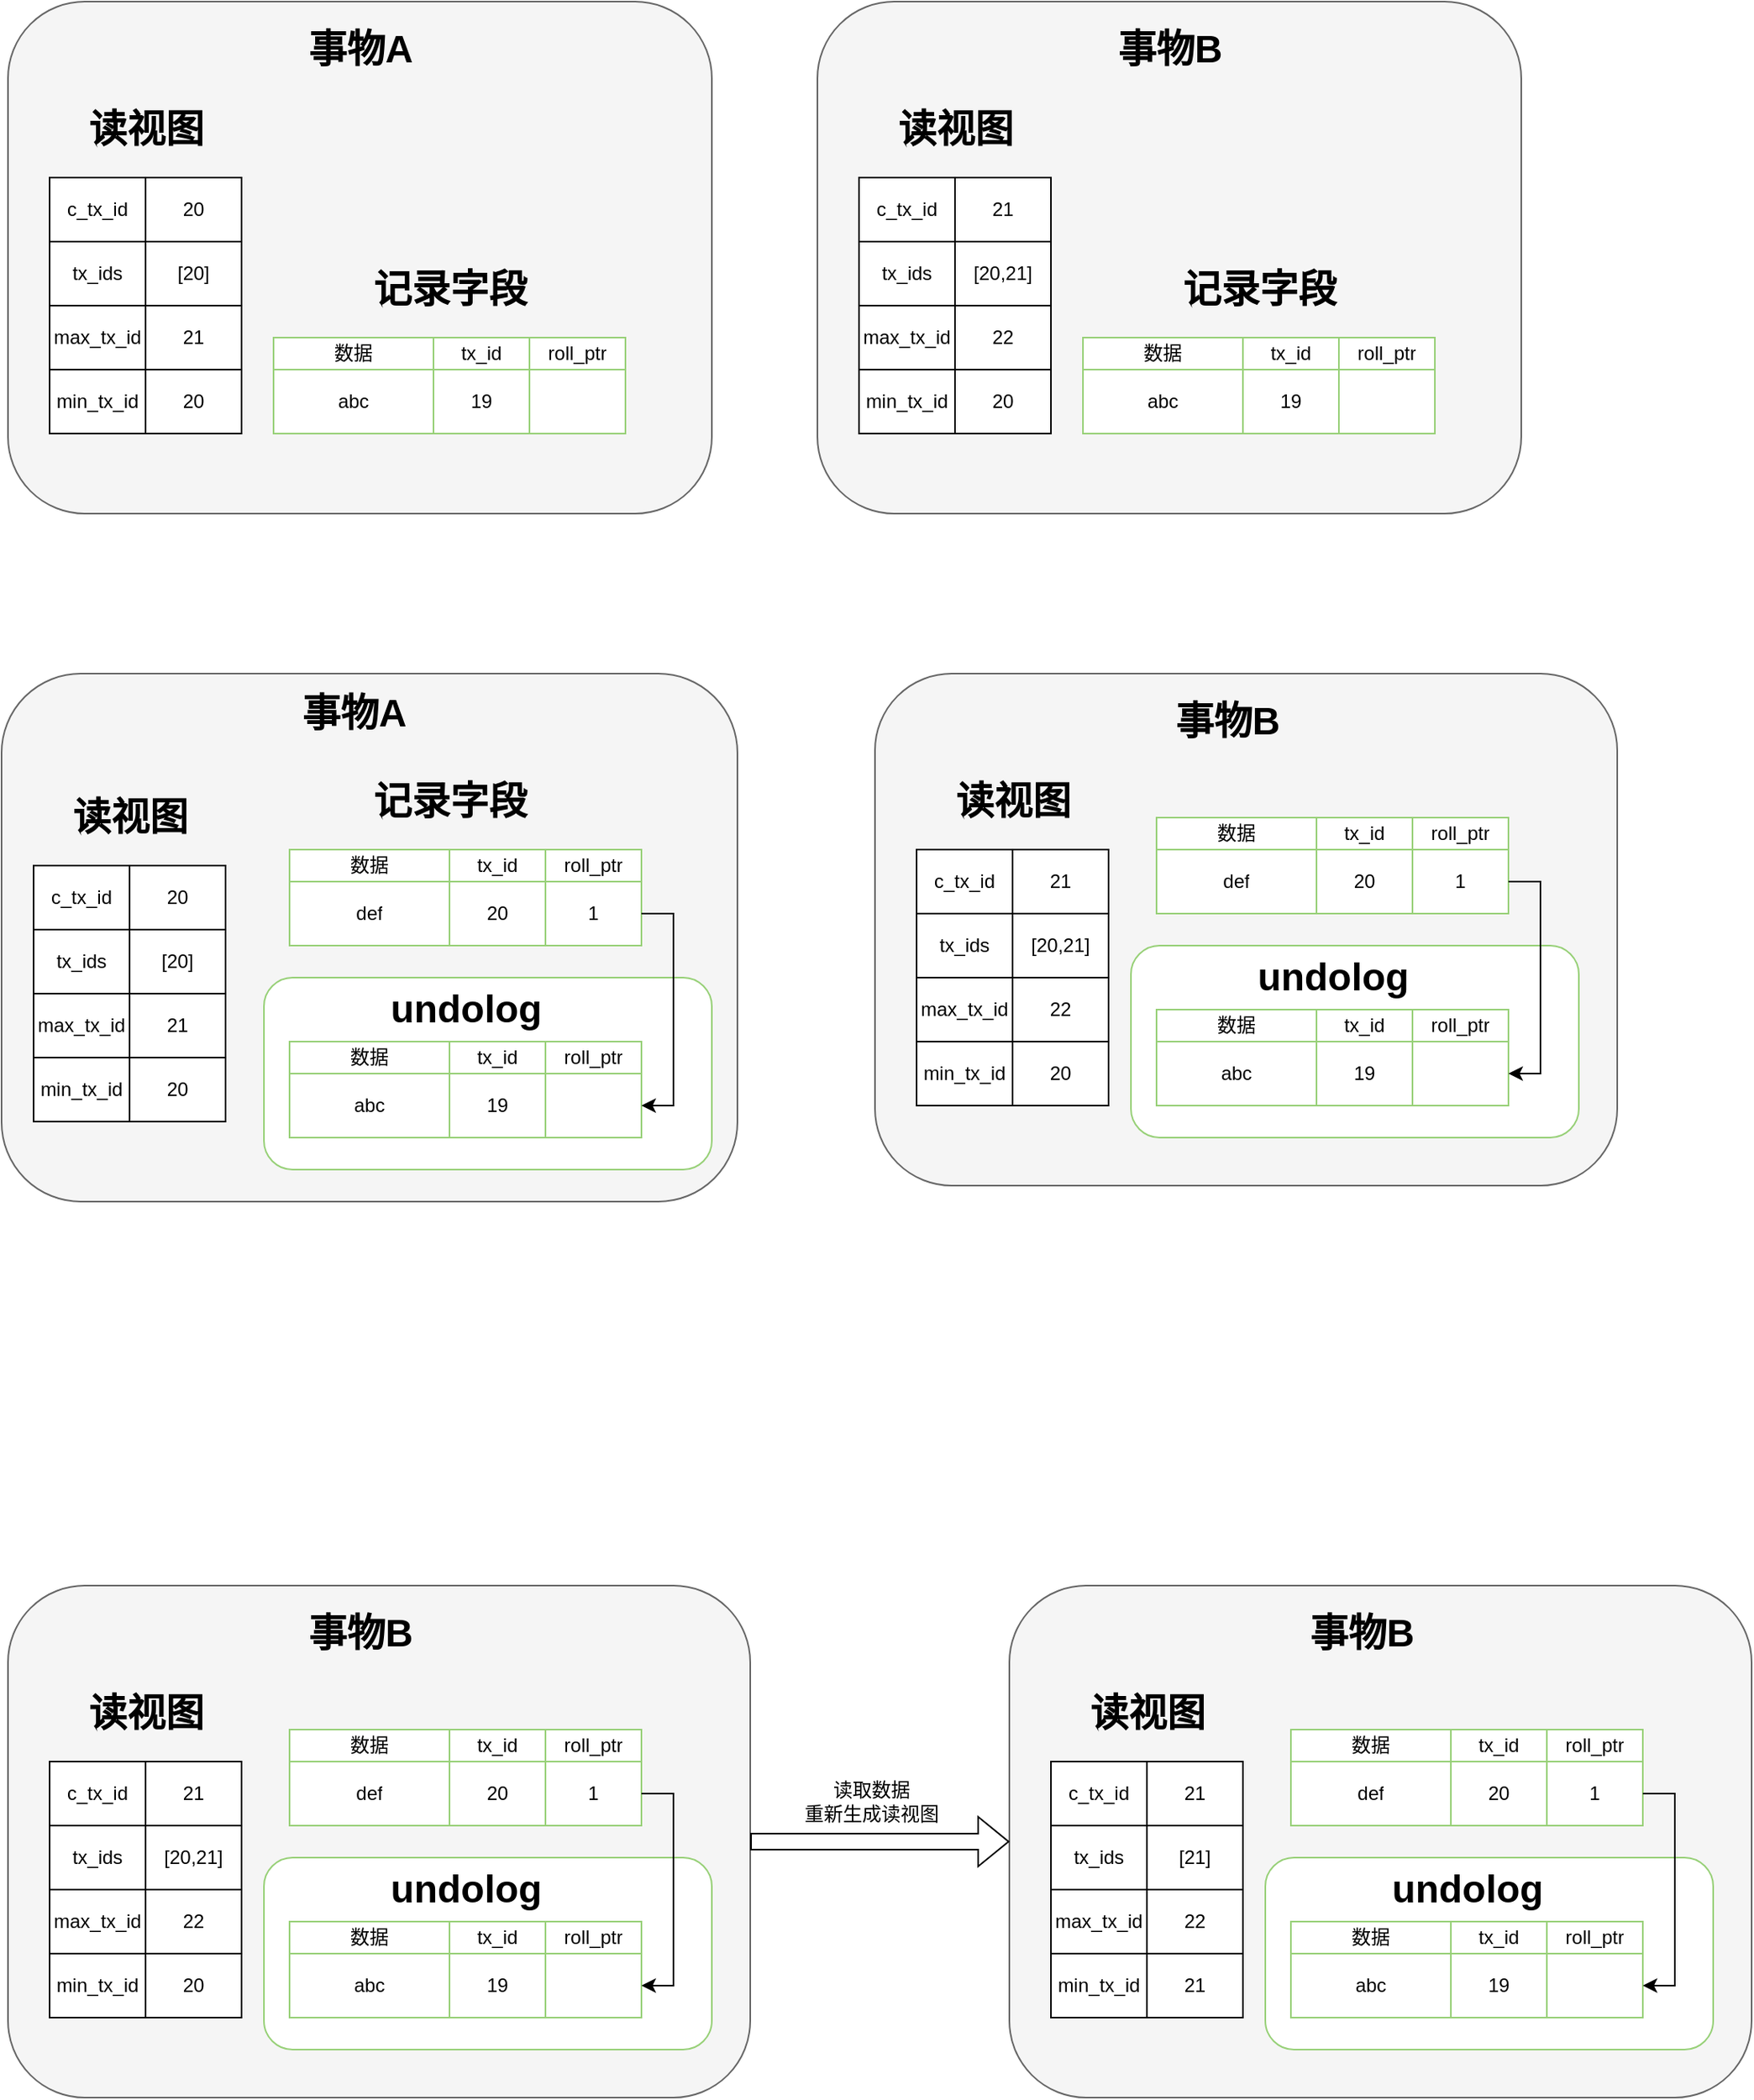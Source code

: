 <mxfile version="20.0.4" type="github">
  <diagram id="epYSbojj7yNCpU_QqBqw" name="第 1 页">
    <mxGraphModel dx="2062" dy="1122" grid="1" gridSize="10" guides="1" tooltips="1" connect="1" arrows="1" fold="1" page="1" pageScale="1" pageWidth="827" pageHeight="1169" math="0" shadow="0">
      <root>
        <mxCell id="0" />
        <mxCell id="1" parent="0" />
        <mxCell id="9UCDNFC30UPHbU_CSCfX-115" value="" style="rounded=1;whiteSpace=wrap;html=1;strokeColor=#666666;fillColor=#f5f5f5;fontColor=#333333;" vertex="1" parent="1">
          <mxGeometry x="110" y="540" width="460" height="330" as="geometry" />
        </mxCell>
        <mxCell id="9UCDNFC30UPHbU_CSCfX-87" value="" style="rounded=1;whiteSpace=wrap;html=1;strokeColor=#666666;fillColor=#f5f5f5;fontColor=#333333;" vertex="1" parent="1">
          <mxGeometry x="114" y="120" width="440" height="320" as="geometry" />
        </mxCell>
        <mxCell id="9UCDNFC30UPHbU_CSCfX-81" value="" style="rounded=1;whiteSpace=wrap;html=1;strokeColor=#97D077;" vertex="1" parent="1">
          <mxGeometry x="274" y="730" width="280" height="120" as="geometry" />
        </mxCell>
        <mxCell id="9UCDNFC30UPHbU_CSCfX-3" value="" style="shape=table;startSize=0;container=1;collapsible=0;childLayout=tableLayout;" vertex="1" parent="1">
          <mxGeometry x="140" y="230" width="120" height="160" as="geometry" />
        </mxCell>
        <mxCell id="9UCDNFC30UPHbU_CSCfX-4" value="" style="shape=tableRow;horizontal=0;startSize=0;swimlaneHead=0;swimlaneBody=0;top=0;left=0;bottom=0;right=0;collapsible=0;dropTarget=0;fillColor=none;points=[[0,0.5],[1,0.5]];portConstraint=eastwest;" vertex="1" parent="9UCDNFC30UPHbU_CSCfX-3">
          <mxGeometry width="120" height="40" as="geometry" />
        </mxCell>
        <mxCell id="9UCDNFC30UPHbU_CSCfX-5" value="c_tx_id" style="shape=partialRectangle;html=1;whiteSpace=wrap;connectable=0;overflow=hidden;fillColor=none;top=0;left=0;bottom=0;right=0;pointerEvents=1;" vertex="1" parent="9UCDNFC30UPHbU_CSCfX-4">
          <mxGeometry width="60" height="40" as="geometry">
            <mxRectangle width="60" height="40" as="alternateBounds" />
          </mxGeometry>
        </mxCell>
        <mxCell id="9UCDNFC30UPHbU_CSCfX-6" value="20" style="shape=partialRectangle;html=1;whiteSpace=wrap;connectable=0;overflow=hidden;fillColor=none;top=0;left=0;bottom=0;right=0;pointerEvents=1;" vertex="1" parent="9UCDNFC30UPHbU_CSCfX-4">
          <mxGeometry x="60" width="60" height="40" as="geometry">
            <mxRectangle width="60" height="40" as="alternateBounds" />
          </mxGeometry>
        </mxCell>
        <mxCell id="9UCDNFC30UPHbU_CSCfX-7" value="" style="shape=tableRow;horizontal=0;startSize=0;swimlaneHead=0;swimlaneBody=0;top=0;left=0;bottom=0;right=0;collapsible=0;dropTarget=0;fillColor=none;points=[[0,0.5],[1,0.5]];portConstraint=eastwest;" vertex="1" parent="9UCDNFC30UPHbU_CSCfX-3">
          <mxGeometry y="40" width="120" height="40" as="geometry" />
        </mxCell>
        <mxCell id="9UCDNFC30UPHbU_CSCfX-8" value="tx_ids" style="shape=partialRectangle;html=1;whiteSpace=wrap;connectable=0;overflow=hidden;fillColor=none;top=0;left=0;bottom=0;right=0;pointerEvents=1;" vertex="1" parent="9UCDNFC30UPHbU_CSCfX-7">
          <mxGeometry width="60" height="40" as="geometry">
            <mxRectangle width="60" height="40" as="alternateBounds" />
          </mxGeometry>
        </mxCell>
        <mxCell id="9UCDNFC30UPHbU_CSCfX-9" value="[20]" style="shape=partialRectangle;html=1;whiteSpace=wrap;connectable=0;overflow=hidden;fillColor=none;top=0;left=0;bottom=0;right=0;pointerEvents=1;" vertex="1" parent="9UCDNFC30UPHbU_CSCfX-7">
          <mxGeometry x="60" width="60" height="40" as="geometry">
            <mxRectangle width="60" height="40" as="alternateBounds" />
          </mxGeometry>
        </mxCell>
        <mxCell id="9UCDNFC30UPHbU_CSCfX-10" value="" style="shape=tableRow;horizontal=0;startSize=0;swimlaneHead=0;swimlaneBody=0;top=0;left=0;bottom=0;right=0;collapsible=0;dropTarget=0;fillColor=none;points=[[0,0.5],[1,0.5]];portConstraint=eastwest;" vertex="1" parent="9UCDNFC30UPHbU_CSCfX-3">
          <mxGeometry y="80" width="120" height="40" as="geometry" />
        </mxCell>
        <mxCell id="9UCDNFC30UPHbU_CSCfX-11" value="max_tx_id" style="shape=partialRectangle;html=1;whiteSpace=wrap;connectable=0;overflow=hidden;fillColor=none;top=0;left=0;bottom=0;right=0;pointerEvents=1;" vertex="1" parent="9UCDNFC30UPHbU_CSCfX-10">
          <mxGeometry width="60" height="40" as="geometry">
            <mxRectangle width="60" height="40" as="alternateBounds" />
          </mxGeometry>
        </mxCell>
        <mxCell id="9UCDNFC30UPHbU_CSCfX-12" value="21" style="shape=partialRectangle;html=1;whiteSpace=wrap;connectable=0;overflow=hidden;fillColor=none;top=0;left=0;bottom=0;right=0;pointerEvents=1;" vertex="1" parent="9UCDNFC30UPHbU_CSCfX-10">
          <mxGeometry x="60" width="60" height="40" as="geometry">
            <mxRectangle width="60" height="40" as="alternateBounds" />
          </mxGeometry>
        </mxCell>
        <mxCell id="9UCDNFC30UPHbU_CSCfX-13" value="" style="shape=tableRow;horizontal=0;startSize=0;swimlaneHead=0;swimlaneBody=0;top=0;left=0;bottom=0;right=0;collapsible=0;dropTarget=0;fillColor=none;points=[[0,0.5],[1,0.5]];portConstraint=eastwest;" vertex="1" parent="9UCDNFC30UPHbU_CSCfX-3">
          <mxGeometry y="120" width="120" height="40" as="geometry" />
        </mxCell>
        <mxCell id="9UCDNFC30UPHbU_CSCfX-14" value="min_tx_id" style="shape=partialRectangle;html=1;whiteSpace=wrap;connectable=0;overflow=hidden;fillColor=none;top=0;left=0;bottom=0;right=0;pointerEvents=1;" vertex="1" parent="9UCDNFC30UPHbU_CSCfX-13">
          <mxGeometry width="60" height="40" as="geometry">
            <mxRectangle width="60" height="40" as="alternateBounds" />
          </mxGeometry>
        </mxCell>
        <mxCell id="9UCDNFC30UPHbU_CSCfX-15" value="20" style="shape=partialRectangle;html=1;whiteSpace=wrap;connectable=0;overflow=hidden;fillColor=none;top=0;left=0;bottom=0;right=0;pointerEvents=1;" vertex="1" parent="9UCDNFC30UPHbU_CSCfX-13">
          <mxGeometry x="60" width="60" height="40" as="geometry">
            <mxRectangle width="60" height="40" as="alternateBounds" />
          </mxGeometry>
        </mxCell>
        <mxCell id="9UCDNFC30UPHbU_CSCfX-17" value="" style="shape=table;startSize=0;container=1;collapsible=0;childLayout=tableLayout;strokeColor=#97D077;" vertex="1" parent="1">
          <mxGeometry x="280" y="330" width="220" height="60" as="geometry" />
        </mxCell>
        <mxCell id="9UCDNFC30UPHbU_CSCfX-18" value="" style="shape=tableRow;horizontal=0;startSize=0;swimlaneHead=0;swimlaneBody=0;top=0;left=0;bottom=0;right=0;collapsible=0;dropTarget=0;fillColor=none;points=[[0,0.5],[1,0.5]];portConstraint=eastwest;strokeColor=#97D077;" vertex="1" parent="9UCDNFC30UPHbU_CSCfX-17">
          <mxGeometry width="220" height="20" as="geometry" />
        </mxCell>
        <mxCell id="9UCDNFC30UPHbU_CSCfX-19" value="数据" style="shape=partialRectangle;html=1;whiteSpace=wrap;connectable=0;overflow=hidden;fillColor=none;top=0;left=0;bottom=0;right=0;pointerEvents=1;strokeColor=#97D077;" vertex="1" parent="9UCDNFC30UPHbU_CSCfX-18">
          <mxGeometry width="100" height="20" as="geometry">
            <mxRectangle width="100" height="20" as="alternateBounds" />
          </mxGeometry>
        </mxCell>
        <mxCell id="9UCDNFC30UPHbU_CSCfX-20" value="tx_id" style="shape=partialRectangle;html=1;whiteSpace=wrap;connectable=0;overflow=hidden;fillColor=none;top=0;left=0;bottom=0;right=0;pointerEvents=1;strokeColor=#97D077;" vertex="1" parent="9UCDNFC30UPHbU_CSCfX-18">
          <mxGeometry x="100" width="60" height="20" as="geometry">
            <mxRectangle width="60" height="20" as="alternateBounds" />
          </mxGeometry>
        </mxCell>
        <mxCell id="9UCDNFC30UPHbU_CSCfX-21" value="roll_ptr" style="shape=partialRectangle;html=1;whiteSpace=wrap;connectable=0;overflow=hidden;fillColor=none;top=0;left=0;bottom=0;right=0;pointerEvents=1;strokeColor=#97D077;" vertex="1" parent="9UCDNFC30UPHbU_CSCfX-18">
          <mxGeometry x="160" width="60" height="20" as="geometry">
            <mxRectangle width="60" height="20" as="alternateBounds" />
          </mxGeometry>
        </mxCell>
        <mxCell id="9UCDNFC30UPHbU_CSCfX-22" value="" style="shape=tableRow;horizontal=0;startSize=0;swimlaneHead=0;swimlaneBody=0;top=0;left=0;bottom=0;right=0;collapsible=0;dropTarget=0;fillColor=none;points=[[0,0.5],[1,0.5]];portConstraint=eastwest;strokeColor=#97D077;" vertex="1" parent="9UCDNFC30UPHbU_CSCfX-17">
          <mxGeometry y="20" width="220" height="40" as="geometry" />
        </mxCell>
        <mxCell id="9UCDNFC30UPHbU_CSCfX-23" value="abc" style="shape=partialRectangle;html=1;whiteSpace=wrap;connectable=0;overflow=hidden;fillColor=none;top=0;left=0;bottom=0;right=0;pointerEvents=1;strokeColor=#97D077;" vertex="1" parent="9UCDNFC30UPHbU_CSCfX-22">
          <mxGeometry width="100" height="40" as="geometry">
            <mxRectangle width="100" height="40" as="alternateBounds" />
          </mxGeometry>
        </mxCell>
        <mxCell id="9UCDNFC30UPHbU_CSCfX-24" value="19" style="shape=partialRectangle;html=1;whiteSpace=wrap;connectable=0;overflow=hidden;fillColor=none;top=0;left=0;bottom=0;right=0;pointerEvents=1;strokeColor=#97D077;" vertex="1" parent="9UCDNFC30UPHbU_CSCfX-22">
          <mxGeometry x="100" width="60" height="40" as="geometry">
            <mxRectangle width="60" height="40" as="alternateBounds" />
          </mxGeometry>
        </mxCell>
        <mxCell id="9UCDNFC30UPHbU_CSCfX-25" value="" style="shape=partialRectangle;html=1;whiteSpace=wrap;connectable=0;overflow=hidden;fillColor=none;top=0;left=0;bottom=0;right=0;pointerEvents=1;strokeColor=#97D077;" vertex="1" parent="9UCDNFC30UPHbU_CSCfX-22">
          <mxGeometry x="160" width="60" height="40" as="geometry">
            <mxRectangle width="60" height="40" as="alternateBounds" />
          </mxGeometry>
        </mxCell>
        <mxCell id="9UCDNFC30UPHbU_CSCfX-48" value="" style="shape=table;startSize=0;container=1;collapsible=0;childLayout=tableLayout;" vertex="1" parent="1">
          <mxGeometry x="130" y="660" width="120" height="160" as="geometry" />
        </mxCell>
        <mxCell id="9UCDNFC30UPHbU_CSCfX-49" value="" style="shape=tableRow;horizontal=0;startSize=0;swimlaneHead=0;swimlaneBody=0;top=0;left=0;bottom=0;right=0;collapsible=0;dropTarget=0;fillColor=none;points=[[0,0.5],[1,0.5]];portConstraint=eastwest;" vertex="1" parent="9UCDNFC30UPHbU_CSCfX-48">
          <mxGeometry width="120" height="40" as="geometry" />
        </mxCell>
        <mxCell id="9UCDNFC30UPHbU_CSCfX-50" value="c_tx_id" style="shape=partialRectangle;html=1;whiteSpace=wrap;connectable=0;overflow=hidden;fillColor=none;top=0;left=0;bottom=0;right=0;pointerEvents=1;" vertex="1" parent="9UCDNFC30UPHbU_CSCfX-49">
          <mxGeometry width="60" height="40" as="geometry">
            <mxRectangle width="60" height="40" as="alternateBounds" />
          </mxGeometry>
        </mxCell>
        <mxCell id="9UCDNFC30UPHbU_CSCfX-51" value="20" style="shape=partialRectangle;html=1;whiteSpace=wrap;connectable=0;overflow=hidden;fillColor=none;top=0;left=0;bottom=0;right=0;pointerEvents=1;" vertex="1" parent="9UCDNFC30UPHbU_CSCfX-49">
          <mxGeometry x="60" width="60" height="40" as="geometry">
            <mxRectangle width="60" height="40" as="alternateBounds" />
          </mxGeometry>
        </mxCell>
        <mxCell id="9UCDNFC30UPHbU_CSCfX-52" value="" style="shape=tableRow;horizontal=0;startSize=0;swimlaneHead=0;swimlaneBody=0;top=0;left=0;bottom=0;right=0;collapsible=0;dropTarget=0;fillColor=none;points=[[0,0.5],[1,0.5]];portConstraint=eastwest;" vertex="1" parent="9UCDNFC30UPHbU_CSCfX-48">
          <mxGeometry y="40" width="120" height="40" as="geometry" />
        </mxCell>
        <mxCell id="9UCDNFC30UPHbU_CSCfX-53" value="tx_ids" style="shape=partialRectangle;html=1;whiteSpace=wrap;connectable=0;overflow=hidden;fillColor=none;top=0;left=0;bottom=0;right=0;pointerEvents=1;" vertex="1" parent="9UCDNFC30UPHbU_CSCfX-52">
          <mxGeometry width="60" height="40" as="geometry">
            <mxRectangle width="60" height="40" as="alternateBounds" />
          </mxGeometry>
        </mxCell>
        <mxCell id="9UCDNFC30UPHbU_CSCfX-54" value="[20]" style="shape=partialRectangle;html=1;whiteSpace=wrap;connectable=0;overflow=hidden;fillColor=none;top=0;left=0;bottom=0;right=0;pointerEvents=1;" vertex="1" parent="9UCDNFC30UPHbU_CSCfX-52">
          <mxGeometry x="60" width="60" height="40" as="geometry">
            <mxRectangle width="60" height="40" as="alternateBounds" />
          </mxGeometry>
        </mxCell>
        <mxCell id="9UCDNFC30UPHbU_CSCfX-55" value="" style="shape=tableRow;horizontal=0;startSize=0;swimlaneHead=0;swimlaneBody=0;top=0;left=0;bottom=0;right=0;collapsible=0;dropTarget=0;fillColor=none;points=[[0,0.5],[1,0.5]];portConstraint=eastwest;" vertex="1" parent="9UCDNFC30UPHbU_CSCfX-48">
          <mxGeometry y="80" width="120" height="40" as="geometry" />
        </mxCell>
        <mxCell id="9UCDNFC30UPHbU_CSCfX-56" value="max_tx_id" style="shape=partialRectangle;html=1;whiteSpace=wrap;connectable=0;overflow=hidden;fillColor=none;top=0;left=0;bottom=0;right=0;pointerEvents=1;" vertex="1" parent="9UCDNFC30UPHbU_CSCfX-55">
          <mxGeometry width="60" height="40" as="geometry">
            <mxRectangle width="60" height="40" as="alternateBounds" />
          </mxGeometry>
        </mxCell>
        <mxCell id="9UCDNFC30UPHbU_CSCfX-57" value="21" style="shape=partialRectangle;html=1;whiteSpace=wrap;connectable=0;overflow=hidden;fillColor=none;top=0;left=0;bottom=0;right=0;pointerEvents=1;" vertex="1" parent="9UCDNFC30UPHbU_CSCfX-55">
          <mxGeometry x="60" width="60" height="40" as="geometry">
            <mxRectangle width="60" height="40" as="alternateBounds" />
          </mxGeometry>
        </mxCell>
        <mxCell id="9UCDNFC30UPHbU_CSCfX-58" value="" style="shape=tableRow;horizontal=0;startSize=0;swimlaneHead=0;swimlaneBody=0;top=0;left=0;bottom=0;right=0;collapsible=0;dropTarget=0;fillColor=none;points=[[0,0.5],[1,0.5]];portConstraint=eastwest;" vertex="1" parent="9UCDNFC30UPHbU_CSCfX-48">
          <mxGeometry y="120" width="120" height="40" as="geometry" />
        </mxCell>
        <mxCell id="9UCDNFC30UPHbU_CSCfX-59" value="min_tx_id" style="shape=partialRectangle;html=1;whiteSpace=wrap;connectable=0;overflow=hidden;fillColor=none;top=0;left=0;bottom=0;right=0;pointerEvents=1;" vertex="1" parent="9UCDNFC30UPHbU_CSCfX-58">
          <mxGeometry width="60" height="40" as="geometry">
            <mxRectangle width="60" height="40" as="alternateBounds" />
          </mxGeometry>
        </mxCell>
        <mxCell id="9UCDNFC30UPHbU_CSCfX-60" value="20" style="shape=partialRectangle;html=1;whiteSpace=wrap;connectable=0;overflow=hidden;fillColor=none;top=0;left=0;bottom=0;right=0;pointerEvents=1;" vertex="1" parent="9UCDNFC30UPHbU_CSCfX-58">
          <mxGeometry x="60" width="60" height="40" as="geometry">
            <mxRectangle width="60" height="40" as="alternateBounds" />
          </mxGeometry>
        </mxCell>
        <mxCell id="9UCDNFC30UPHbU_CSCfX-61" value="" style="shape=table;startSize=0;container=1;collapsible=0;childLayout=tableLayout;strokeColor=#97D077;" vertex="1" parent="1">
          <mxGeometry x="290" y="650" width="220" height="60" as="geometry" />
        </mxCell>
        <mxCell id="9UCDNFC30UPHbU_CSCfX-62" value="" style="shape=tableRow;horizontal=0;startSize=0;swimlaneHead=0;swimlaneBody=0;top=0;left=0;bottom=0;right=0;collapsible=0;dropTarget=0;fillColor=none;points=[[0,0.5],[1,0.5]];portConstraint=eastwest;strokeColor=#97D077;" vertex="1" parent="9UCDNFC30UPHbU_CSCfX-61">
          <mxGeometry width="220" height="20" as="geometry" />
        </mxCell>
        <mxCell id="9UCDNFC30UPHbU_CSCfX-63" value="数据" style="shape=partialRectangle;html=1;whiteSpace=wrap;connectable=0;overflow=hidden;fillColor=none;top=0;left=0;bottom=0;right=0;pointerEvents=1;strokeColor=#97D077;" vertex="1" parent="9UCDNFC30UPHbU_CSCfX-62">
          <mxGeometry width="100" height="20" as="geometry">
            <mxRectangle width="100" height="20" as="alternateBounds" />
          </mxGeometry>
        </mxCell>
        <mxCell id="9UCDNFC30UPHbU_CSCfX-64" value="tx_id" style="shape=partialRectangle;html=1;whiteSpace=wrap;connectable=0;overflow=hidden;fillColor=none;top=0;left=0;bottom=0;right=0;pointerEvents=1;strokeColor=#97D077;" vertex="1" parent="9UCDNFC30UPHbU_CSCfX-62">
          <mxGeometry x="100" width="60" height="20" as="geometry">
            <mxRectangle width="60" height="20" as="alternateBounds" />
          </mxGeometry>
        </mxCell>
        <mxCell id="9UCDNFC30UPHbU_CSCfX-65" value="roll_ptr" style="shape=partialRectangle;html=1;whiteSpace=wrap;connectable=0;overflow=hidden;fillColor=none;top=0;left=0;bottom=0;right=0;pointerEvents=1;strokeColor=#97D077;" vertex="1" parent="9UCDNFC30UPHbU_CSCfX-62">
          <mxGeometry x="160" width="60" height="20" as="geometry">
            <mxRectangle width="60" height="20" as="alternateBounds" />
          </mxGeometry>
        </mxCell>
        <mxCell id="9UCDNFC30UPHbU_CSCfX-66" value="" style="shape=tableRow;horizontal=0;startSize=0;swimlaneHead=0;swimlaneBody=0;top=0;left=0;bottom=0;right=0;collapsible=0;dropTarget=0;fillColor=none;points=[[0,0.5],[1,0.5]];portConstraint=eastwest;strokeColor=#97D077;" vertex="1" parent="9UCDNFC30UPHbU_CSCfX-61">
          <mxGeometry y="20" width="220" height="40" as="geometry" />
        </mxCell>
        <mxCell id="9UCDNFC30UPHbU_CSCfX-67" value="def" style="shape=partialRectangle;html=1;whiteSpace=wrap;connectable=0;overflow=hidden;fillColor=none;top=0;left=0;bottom=0;right=0;pointerEvents=1;strokeColor=#97D077;" vertex="1" parent="9UCDNFC30UPHbU_CSCfX-66">
          <mxGeometry width="100" height="40" as="geometry">
            <mxRectangle width="100" height="40" as="alternateBounds" />
          </mxGeometry>
        </mxCell>
        <mxCell id="9UCDNFC30UPHbU_CSCfX-68" value="20" style="shape=partialRectangle;html=1;whiteSpace=wrap;connectable=0;overflow=hidden;fillColor=none;top=0;left=0;bottom=0;right=0;pointerEvents=1;strokeColor=#97D077;" vertex="1" parent="9UCDNFC30UPHbU_CSCfX-66">
          <mxGeometry x="100" width="60" height="40" as="geometry">
            <mxRectangle width="60" height="40" as="alternateBounds" />
          </mxGeometry>
        </mxCell>
        <mxCell id="9UCDNFC30UPHbU_CSCfX-69" value="1" style="shape=partialRectangle;html=1;whiteSpace=wrap;connectable=0;overflow=hidden;fillColor=none;top=0;left=0;bottom=0;right=0;pointerEvents=1;strokeColor=#97D077;" vertex="1" parent="9UCDNFC30UPHbU_CSCfX-66">
          <mxGeometry x="160" width="60" height="40" as="geometry">
            <mxRectangle width="60" height="40" as="alternateBounds" />
          </mxGeometry>
        </mxCell>
        <mxCell id="9UCDNFC30UPHbU_CSCfX-70" value="" style="shape=table;startSize=0;container=1;collapsible=0;childLayout=tableLayout;strokeColor=#97D077;" vertex="1" parent="1">
          <mxGeometry x="290" y="770" width="220" height="60" as="geometry" />
        </mxCell>
        <mxCell id="9UCDNFC30UPHbU_CSCfX-71" value="" style="shape=tableRow;horizontal=0;startSize=0;swimlaneHead=0;swimlaneBody=0;top=0;left=0;bottom=0;right=0;collapsible=0;dropTarget=0;fillColor=none;points=[[0,0.5],[1,0.5]];portConstraint=eastwest;strokeColor=#97D077;" vertex="1" parent="9UCDNFC30UPHbU_CSCfX-70">
          <mxGeometry width="220" height="20" as="geometry" />
        </mxCell>
        <mxCell id="9UCDNFC30UPHbU_CSCfX-72" value="数据" style="shape=partialRectangle;html=1;whiteSpace=wrap;connectable=0;overflow=hidden;fillColor=none;top=0;left=0;bottom=0;right=0;pointerEvents=1;strokeColor=#97D077;" vertex="1" parent="9UCDNFC30UPHbU_CSCfX-71">
          <mxGeometry width="100" height="20" as="geometry">
            <mxRectangle width="100" height="20" as="alternateBounds" />
          </mxGeometry>
        </mxCell>
        <mxCell id="9UCDNFC30UPHbU_CSCfX-73" value="tx_id" style="shape=partialRectangle;html=1;whiteSpace=wrap;connectable=0;overflow=hidden;fillColor=none;top=0;left=0;bottom=0;right=0;pointerEvents=1;strokeColor=#97D077;" vertex="1" parent="9UCDNFC30UPHbU_CSCfX-71">
          <mxGeometry x="100" width="60" height="20" as="geometry">
            <mxRectangle width="60" height="20" as="alternateBounds" />
          </mxGeometry>
        </mxCell>
        <mxCell id="9UCDNFC30UPHbU_CSCfX-74" value="roll_ptr" style="shape=partialRectangle;html=1;whiteSpace=wrap;connectable=0;overflow=hidden;fillColor=none;top=0;left=0;bottom=0;right=0;pointerEvents=1;strokeColor=#97D077;" vertex="1" parent="9UCDNFC30UPHbU_CSCfX-71">
          <mxGeometry x="160" width="60" height="20" as="geometry">
            <mxRectangle width="60" height="20" as="alternateBounds" />
          </mxGeometry>
        </mxCell>
        <mxCell id="9UCDNFC30UPHbU_CSCfX-75" value="" style="shape=tableRow;horizontal=0;startSize=0;swimlaneHead=0;swimlaneBody=0;top=0;left=0;bottom=0;right=0;collapsible=0;dropTarget=0;fillColor=none;points=[[0,0.5],[1,0.5]];portConstraint=eastwest;strokeColor=#97D077;" vertex="1" parent="9UCDNFC30UPHbU_CSCfX-70">
          <mxGeometry y="20" width="220" height="40" as="geometry" />
        </mxCell>
        <mxCell id="9UCDNFC30UPHbU_CSCfX-76" value="abc" style="shape=partialRectangle;html=1;whiteSpace=wrap;connectable=0;overflow=hidden;fillColor=none;top=0;left=0;bottom=0;right=0;pointerEvents=1;strokeColor=#97D077;" vertex="1" parent="9UCDNFC30UPHbU_CSCfX-75">
          <mxGeometry width="100" height="40" as="geometry">
            <mxRectangle width="100" height="40" as="alternateBounds" />
          </mxGeometry>
        </mxCell>
        <mxCell id="9UCDNFC30UPHbU_CSCfX-77" value="19" style="shape=partialRectangle;html=1;whiteSpace=wrap;connectable=0;overflow=hidden;fillColor=none;top=0;left=0;bottom=0;right=0;pointerEvents=1;strokeColor=#97D077;" vertex="1" parent="9UCDNFC30UPHbU_CSCfX-75">
          <mxGeometry x="100" width="60" height="40" as="geometry">
            <mxRectangle width="60" height="40" as="alternateBounds" />
          </mxGeometry>
        </mxCell>
        <mxCell id="9UCDNFC30UPHbU_CSCfX-78" value="" style="shape=partialRectangle;html=1;whiteSpace=wrap;connectable=0;overflow=hidden;fillColor=none;top=0;left=0;bottom=0;right=0;pointerEvents=1;strokeColor=#97D077;" vertex="1" parent="9UCDNFC30UPHbU_CSCfX-75">
          <mxGeometry x="160" width="60" height="40" as="geometry">
            <mxRectangle width="60" height="40" as="alternateBounds" />
          </mxGeometry>
        </mxCell>
        <mxCell id="9UCDNFC30UPHbU_CSCfX-80" style="edgeStyle=orthogonalEdgeStyle;rounded=0;orthogonalLoop=1;jettySize=auto;html=1;exitX=1;exitY=0.5;exitDx=0;exitDy=0;entryX=1;entryY=0.5;entryDx=0;entryDy=0;" edge="1" parent="1" source="9UCDNFC30UPHbU_CSCfX-66" target="9UCDNFC30UPHbU_CSCfX-75">
          <mxGeometry relative="1" as="geometry" />
        </mxCell>
        <mxCell id="9UCDNFC30UPHbU_CSCfX-82" value="记录字段" style="text;strokeColor=none;fillColor=none;html=1;fontSize=24;fontStyle=1;verticalAlign=middle;align=center;" vertex="1" parent="1">
          <mxGeometry x="340" y="280" width="100" height="40" as="geometry" />
        </mxCell>
        <mxCell id="9UCDNFC30UPHbU_CSCfX-83" value="读视图" style="text;strokeColor=none;fillColor=none;html=1;fontSize=24;fontStyle=1;verticalAlign=middle;align=center;" vertex="1" parent="1">
          <mxGeometry x="150" y="180" width="100" height="40" as="geometry" />
        </mxCell>
        <mxCell id="9UCDNFC30UPHbU_CSCfX-84" value="读视图" style="text;strokeColor=none;fillColor=none;html=1;fontSize=24;fontStyle=1;verticalAlign=middle;align=center;" vertex="1" parent="1">
          <mxGeometry x="140" y="610" width="100" height="40" as="geometry" />
        </mxCell>
        <mxCell id="9UCDNFC30UPHbU_CSCfX-85" value="记录字段" style="text;strokeColor=none;fillColor=none;html=1;fontSize=24;fontStyle=1;verticalAlign=middle;align=center;" vertex="1" parent="1">
          <mxGeometry x="340" y="600" width="100" height="40" as="geometry" />
        </mxCell>
        <mxCell id="9UCDNFC30UPHbU_CSCfX-86" value="undolog" style="text;strokeColor=none;fillColor=none;html=1;fontSize=24;fontStyle=1;verticalAlign=middle;align=center;" vertex="1" parent="1">
          <mxGeometry x="350" y="730" width="100" height="40" as="geometry" />
        </mxCell>
        <mxCell id="9UCDNFC30UPHbU_CSCfX-88" value="事物A" style="text;strokeColor=none;fillColor=none;html=1;fontSize=24;fontStyle=1;verticalAlign=middle;align=center;" vertex="1" parent="1">
          <mxGeometry x="284" y="130" width="100" height="40" as="geometry" />
        </mxCell>
        <mxCell id="9UCDNFC30UPHbU_CSCfX-89" value="" style="rounded=1;whiteSpace=wrap;html=1;strokeColor=#666666;fillColor=#f5f5f5;fontColor=#333333;" vertex="1" parent="1">
          <mxGeometry x="620" y="120" width="440" height="320" as="geometry" />
        </mxCell>
        <mxCell id="9UCDNFC30UPHbU_CSCfX-90" value="" style="shape=table;startSize=0;container=1;collapsible=0;childLayout=tableLayout;" vertex="1" parent="1">
          <mxGeometry x="646" y="230" width="120" height="160" as="geometry" />
        </mxCell>
        <mxCell id="9UCDNFC30UPHbU_CSCfX-91" value="" style="shape=tableRow;horizontal=0;startSize=0;swimlaneHead=0;swimlaneBody=0;top=0;left=0;bottom=0;right=0;collapsible=0;dropTarget=0;fillColor=none;points=[[0,0.5],[1,0.5]];portConstraint=eastwest;" vertex="1" parent="9UCDNFC30UPHbU_CSCfX-90">
          <mxGeometry width="120" height="40" as="geometry" />
        </mxCell>
        <mxCell id="9UCDNFC30UPHbU_CSCfX-92" value="c_tx_id" style="shape=partialRectangle;html=1;whiteSpace=wrap;connectable=0;overflow=hidden;fillColor=none;top=0;left=0;bottom=0;right=0;pointerEvents=1;" vertex="1" parent="9UCDNFC30UPHbU_CSCfX-91">
          <mxGeometry width="60" height="40" as="geometry">
            <mxRectangle width="60" height="40" as="alternateBounds" />
          </mxGeometry>
        </mxCell>
        <mxCell id="9UCDNFC30UPHbU_CSCfX-93" value="21" style="shape=partialRectangle;html=1;whiteSpace=wrap;connectable=0;overflow=hidden;fillColor=none;top=0;left=0;bottom=0;right=0;pointerEvents=1;" vertex="1" parent="9UCDNFC30UPHbU_CSCfX-91">
          <mxGeometry x="60" width="60" height="40" as="geometry">
            <mxRectangle width="60" height="40" as="alternateBounds" />
          </mxGeometry>
        </mxCell>
        <mxCell id="9UCDNFC30UPHbU_CSCfX-94" value="" style="shape=tableRow;horizontal=0;startSize=0;swimlaneHead=0;swimlaneBody=0;top=0;left=0;bottom=0;right=0;collapsible=0;dropTarget=0;fillColor=none;points=[[0,0.5],[1,0.5]];portConstraint=eastwest;" vertex="1" parent="9UCDNFC30UPHbU_CSCfX-90">
          <mxGeometry y="40" width="120" height="40" as="geometry" />
        </mxCell>
        <mxCell id="9UCDNFC30UPHbU_CSCfX-95" value="tx_ids" style="shape=partialRectangle;html=1;whiteSpace=wrap;connectable=0;overflow=hidden;fillColor=none;top=0;left=0;bottom=0;right=0;pointerEvents=1;" vertex="1" parent="9UCDNFC30UPHbU_CSCfX-94">
          <mxGeometry width="60" height="40" as="geometry">
            <mxRectangle width="60" height="40" as="alternateBounds" />
          </mxGeometry>
        </mxCell>
        <mxCell id="9UCDNFC30UPHbU_CSCfX-96" value="[20,21]" style="shape=partialRectangle;html=1;whiteSpace=wrap;connectable=0;overflow=hidden;fillColor=none;top=0;left=0;bottom=0;right=0;pointerEvents=1;" vertex="1" parent="9UCDNFC30UPHbU_CSCfX-94">
          <mxGeometry x="60" width="60" height="40" as="geometry">
            <mxRectangle width="60" height="40" as="alternateBounds" />
          </mxGeometry>
        </mxCell>
        <mxCell id="9UCDNFC30UPHbU_CSCfX-97" value="" style="shape=tableRow;horizontal=0;startSize=0;swimlaneHead=0;swimlaneBody=0;top=0;left=0;bottom=0;right=0;collapsible=0;dropTarget=0;fillColor=none;points=[[0,0.5],[1,0.5]];portConstraint=eastwest;" vertex="1" parent="9UCDNFC30UPHbU_CSCfX-90">
          <mxGeometry y="80" width="120" height="40" as="geometry" />
        </mxCell>
        <mxCell id="9UCDNFC30UPHbU_CSCfX-98" value="max_tx_id" style="shape=partialRectangle;html=1;whiteSpace=wrap;connectable=0;overflow=hidden;fillColor=none;top=0;left=0;bottom=0;right=0;pointerEvents=1;" vertex="1" parent="9UCDNFC30UPHbU_CSCfX-97">
          <mxGeometry width="60" height="40" as="geometry">
            <mxRectangle width="60" height="40" as="alternateBounds" />
          </mxGeometry>
        </mxCell>
        <mxCell id="9UCDNFC30UPHbU_CSCfX-99" value="22" style="shape=partialRectangle;html=1;whiteSpace=wrap;connectable=0;overflow=hidden;fillColor=none;top=0;left=0;bottom=0;right=0;pointerEvents=1;" vertex="1" parent="9UCDNFC30UPHbU_CSCfX-97">
          <mxGeometry x="60" width="60" height="40" as="geometry">
            <mxRectangle width="60" height="40" as="alternateBounds" />
          </mxGeometry>
        </mxCell>
        <mxCell id="9UCDNFC30UPHbU_CSCfX-100" value="" style="shape=tableRow;horizontal=0;startSize=0;swimlaneHead=0;swimlaneBody=0;top=0;left=0;bottom=0;right=0;collapsible=0;dropTarget=0;fillColor=none;points=[[0,0.5],[1,0.5]];portConstraint=eastwest;" vertex="1" parent="9UCDNFC30UPHbU_CSCfX-90">
          <mxGeometry y="120" width="120" height="40" as="geometry" />
        </mxCell>
        <mxCell id="9UCDNFC30UPHbU_CSCfX-101" value="min_tx_id" style="shape=partialRectangle;html=1;whiteSpace=wrap;connectable=0;overflow=hidden;fillColor=none;top=0;left=0;bottom=0;right=0;pointerEvents=1;" vertex="1" parent="9UCDNFC30UPHbU_CSCfX-100">
          <mxGeometry width="60" height="40" as="geometry">
            <mxRectangle width="60" height="40" as="alternateBounds" />
          </mxGeometry>
        </mxCell>
        <mxCell id="9UCDNFC30UPHbU_CSCfX-102" value="20" style="shape=partialRectangle;html=1;whiteSpace=wrap;connectable=0;overflow=hidden;fillColor=none;top=0;left=0;bottom=0;right=0;pointerEvents=1;" vertex="1" parent="9UCDNFC30UPHbU_CSCfX-100">
          <mxGeometry x="60" width="60" height="40" as="geometry">
            <mxRectangle width="60" height="40" as="alternateBounds" />
          </mxGeometry>
        </mxCell>
        <mxCell id="9UCDNFC30UPHbU_CSCfX-103" value="" style="shape=table;startSize=0;container=1;collapsible=0;childLayout=tableLayout;strokeColor=#97D077;" vertex="1" parent="1">
          <mxGeometry x="786" y="330" width="220" height="60" as="geometry" />
        </mxCell>
        <mxCell id="9UCDNFC30UPHbU_CSCfX-104" value="" style="shape=tableRow;horizontal=0;startSize=0;swimlaneHead=0;swimlaneBody=0;top=0;left=0;bottom=0;right=0;collapsible=0;dropTarget=0;fillColor=none;points=[[0,0.5],[1,0.5]];portConstraint=eastwest;strokeColor=#97D077;" vertex="1" parent="9UCDNFC30UPHbU_CSCfX-103">
          <mxGeometry width="220" height="20" as="geometry" />
        </mxCell>
        <mxCell id="9UCDNFC30UPHbU_CSCfX-105" value="数据" style="shape=partialRectangle;html=1;whiteSpace=wrap;connectable=0;overflow=hidden;fillColor=none;top=0;left=0;bottom=0;right=0;pointerEvents=1;strokeColor=#97D077;" vertex="1" parent="9UCDNFC30UPHbU_CSCfX-104">
          <mxGeometry width="100" height="20" as="geometry">
            <mxRectangle width="100" height="20" as="alternateBounds" />
          </mxGeometry>
        </mxCell>
        <mxCell id="9UCDNFC30UPHbU_CSCfX-106" value="tx_id" style="shape=partialRectangle;html=1;whiteSpace=wrap;connectable=0;overflow=hidden;fillColor=none;top=0;left=0;bottom=0;right=0;pointerEvents=1;strokeColor=#97D077;" vertex="1" parent="9UCDNFC30UPHbU_CSCfX-104">
          <mxGeometry x="100" width="60" height="20" as="geometry">
            <mxRectangle width="60" height="20" as="alternateBounds" />
          </mxGeometry>
        </mxCell>
        <mxCell id="9UCDNFC30UPHbU_CSCfX-107" value="roll_ptr" style="shape=partialRectangle;html=1;whiteSpace=wrap;connectable=0;overflow=hidden;fillColor=none;top=0;left=0;bottom=0;right=0;pointerEvents=1;strokeColor=#97D077;" vertex="1" parent="9UCDNFC30UPHbU_CSCfX-104">
          <mxGeometry x="160" width="60" height="20" as="geometry">
            <mxRectangle width="60" height="20" as="alternateBounds" />
          </mxGeometry>
        </mxCell>
        <mxCell id="9UCDNFC30UPHbU_CSCfX-108" value="" style="shape=tableRow;horizontal=0;startSize=0;swimlaneHead=0;swimlaneBody=0;top=0;left=0;bottom=0;right=0;collapsible=0;dropTarget=0;fillColor=none;points=[[0,0.5],[1,0.5]];portConstraint=eastwest;strokeColor=#97D077;" vertex="1" parent="9UCDNFC30UPHbU_CSCfX-103">
          <mxGeometry y="20" width="220" height="40" as="geometry" />
        </mxCell>
        <mxCell id="9UCDNFC30UPHbU_CSCfX-109" value="abc" style="shape=partialRectangle;html=1;whiteSpace=wrap;connectable=0;overflow=hidden;fillColor=none;top=0;left=0;bottom=0;right=0;pointerEvents=1;strokeColor=#97D077;" vertex="1" parent="9UCDNFC30UPHbU_CSCfX-108">
          <mxGeometry width="100" height="40" as="geometry">
            <mxRectangle width="100" height="40" as="alternateBounds" />
          </mxGeometry>
        </mxCell>
        <mxCell id="9UCDNFC30UPHbU_CSCfX-110" value="19" style="shape=partialRectangle;html=1;whiteSpace=wrap;connectable=0;overflow=hidden;fillColor=none;top=0;left=0;bottom=0;right=0;pointerEvents=1;strokeColor=#97D077;" vertex="1" parent="9UCDNFC30UPHbU_CSCfX-108">
          <mxGeometry x="100" width="60" height="40" as="geometry">
            <mxRectangle width="60" height="40" as="alternateBounds" />
          </mxGeometry>
        </mxCell>
        <mxCell id="9UCDNFC30UPHbU_CSCfX-111" value="" style="shape=partialRectangle;html=1;whiteSpace=wrap;connectable=0;overflow=hidden;fillColor=none;top=0;left=0;bottom=0;right=0;pointerEvents=1;strokeColor=#97D077;" vertex="1" parent="9UCDNFC30UPHbU_CSCfX-108">
          <mxGeometry x="160" width="60" height="40" as="geometry">
            <mxRectangle width="60" height="40" as="alternateBounds" />
          </mxGeometry>
        </mxCell>
        <mxCell id="9UCDNFC30UPHbU_CSCfX-112" value="记录字段" style="text;strokeColor=none;fillColor=none;html=1;fontSize=24;fontStyle=1;verticalAlign=middle;align=center;" vertex="1" parent="1">
          <mxGeometry x="846" y="280" width="100" height="40" as="geometry" />
        </mxCell>
        <mxCell id="9UCDNFC30UPHbU_CSCfX-113" value="读视图" style="text;strokeColor=none;fillColor=none;html=1;fontSize=24;fontStyle=1;verticalAlign=middle;align=center;" vertex="1" parent="1">
          <mxGeometry x="656" y="180" width="100" height="40" as="geometry" />
        </mxCell>
        <mxCell id="9UCDNFC30UPHbU_CSCfX-114" value="事物B" style="text;strokeColor=none;fillColor=none;html=1;fontSize=24;fontStyle=1;verticalAlign=middle;align=center;" vertex="1" parent="1">
          <mxGeometry x="790" y="130" width="100" height="40" as="geometry" />
        </mxCell>
        <mxCell id="9UCDNFC30UPHbU_CSCfX-116" value="事物A" style="text;strokeColor=none;fillColor=none;html=1;fontSize=24;fontStyle=1;verticalAlign=middle;align=center;" vertex="1" parent="1">
          <mxGeometry x="280" y="545" width="100" height="40" as="geometry" />
        </mxCell>
        <mxCell id="9UCDNFC30UPHbU_CSCfX-130" value="" style="rounded=1;whiteSpace=wrap;html=1;strokeColor=#666666;fillColor=#f5f5f5;fontColor=#333333;" vertex="1" parent="1">
          <mxGeometry x="656" y="540" width="464" height="320" as="geometry" />
        </mxCell>
        <mxCell id="9UCDNFC30UPHbU_CSCfX-131" value="" style="shape=table;startSize=0;container=1;collapsible=0;childLayout=tableLayout;" vertex="1" parent="1">
          <mxGeometry x="682" y="650" width="120" height="160" as="geometry" />
        </mxCell>
        <mxCell id="9UCDNFC30UPHbU_CSCfX-132" value="" style="shape=tableRow;horizontal=0;startSize=0;swimlaneHead=0;swimlaneBody=0;top=0;left=0;bottom=0;right=0;collapsible=0;dropTarget=0;fillColor=none;points=[[0,0.5],[1,0.5]];portConstraint=eastwest;" vertex="1" parent="9UCDNFC30UPHbU_CSCfX-131">
          <mxGeometry width="120" height="40" as="geometry" />
        </mxCell>
        <mxCell id="9UCDNFC30UPHbU_CSCfX-133" value="c_tx_id" style="shape=partialRectangle;html=1;whiteSpace=wrap;connectable=0;overflow=hidden;fillColor=none;top=0;left=0;bottom=0;right=0;pointerEvents=1;" vertex="1" parent="9UCDNFC30UPHbU_CSCfX-132">
          <mxGeometry width="60" height="40" as="geometry">
            <mxRectangle width="60" height="40" as="alternateBounds" />
          </mxGeometry>
        </mxCell>
        <mxCell id="9UCDNFC30UPHbU_CSCfX-134" value="21" style="shape=partialRectangle;html=1;whiteSpace=wrap;connectable=0;overflow=hidden;fillColor=none;top=0;left=0;bottom=0;right=0;pointerEvents=1;" vertex="1" parent="9UCDNFC30UPHbU_CSCfX-132">
          <mxGeometry x="60" width="60" height="40" as="geometry">
            <mxRectangle width="60" height="40" as="alternateBounds" />
          </mxGeometry>
        </mxCell>
        <mxCell id="9UCDNFC30UPHbU_CSCfX-135" value="" style="shape=tableRow;horizontal=0;startSize=0;swimlaneHead=0;swimlaneBody=0;top=0;left=0;bottom=0;right=0;collapsible=0;dropTarget=0;fillColor=none;points=[[0,0.5],[1,0.5]];portConstraint=eastwest;" vertex="1" parent="9UCDNFC30UPHbU_CSCfX-131">
          <mxGeometry y="40" width="120" height="40" as="geometry" />
        </mxCell>
        <mxCell id="9UCDNFC30UPHbU_CSCfX-136" value="tx_ids" style="shape=partialRectangle;html=1;whiteSpace=wrap;connectable=0;overflow=hidden;fillColor=none;top=0;left=0;bottom=0;right=0;pointerEvents=1;" vertex="1" parent="9UCDNFC30UPHbU_CSCfX-135">
          <mxGeometry width="60" height="40" as="geometry">
            <mxRectangle width="60" height="40" as="alternateBounds" />
          </mxGeometry>
        </mxCell>
        <mxCell id="9UCDNFC30UPHbU_CSCfX-137" value="[20,21]" style="shape=partialRectangle;html=1;whiteSpace=wrap;connectable=0;overflow=hidden;fillColor=none;top=0;left=0;bottom=0;right=0;pointerEvents=1;" vertex="1" parent="9UCDNFC30UPHbU_CSCfX-135">
          <mxGeometry x="60" width="60" height="40" as="geometry">
            <mxRectangle width="60" height="40" as="alternateBounds" />
          </mxGeometry>
        </mxCell>
        <mxCell id="9UCDNFC30UPHbU_CSCfX-138" value="" style="shape=tableRow;horizontal=0;startSize=0;swimlaneHead=0;swimlaneBody=0;top=0;left=0;bottom=0;right=0;collapsible=0;dropTarget=0;fillColor=none;points=[[0,0.5],[1,0.5]];portConstraint=eastwest;" vertex="1" parent="9UCDNFC30UPHbU_CSCfX-131">
          <mxGeometry y="80" width="120" height="40" as="geometry" />
        </mxCell>
        <mxCell id="9UCDNFC30UPHbU_CSCfX-139" value="max_tx_id" style="shape=partialRectangle;html=1;whiteSpace=wrap;connectable=0;overflow=hidden;fillColor=none;top=0;left=0;bottom=0;right=0;pointerEvents=1;" vertex="1" parent="9UCDNFC30UPHbU_CSCfX-138">
          <mxGeometry width="60" height="40" as="geometry">
            <mxRectangle width="60" height="40" as="alternateBounds" />
          </mxGeometry>
        </mxCell>
        <mxCell id="9UCDNFC30UPHbU_CSCfX-140" value="22" style="shape=partialRectangle;html=1;whiteSpace=wrap;connectable=0;overflow=hidden;fillColor=none;top=0;left=0;bottom=0;right=0;pointerEvents=1;" vertex="1" parent="9UCDNFC30UPHbU_CSCfX-138">
          <mxGeometry x="60" width="60" height="40" as="geometry">
            <mxRectangle width="60" height="40" as="alternateBounds" />
          </mxGeometry>
        </mxCell>
        <mxCell id="9UCDNFC30UPHbU_CSCfX-141" value="" style="shape=tableRow;horizontal=0;startSize=0;swimlaneHead=0;swimlaneBody=0;top=0;left=0;bottom=0;right=0;collapsible=0;dropTarget=0;fillColor=none;points=[[0,0.5],[1,0.5]];portConstraint=eastwest;" vertex="1" parent="9UCDNFC30UPHbU_CSCfX-131">
          <mxGeometry y="120" width="120" height="40" as="geometry" />
        </mxCell>
        <mxCell id="9UCDNFC30UPHbU_CSCfX-142" value="min_tx_id" style="shape=partialRectangle;html=1;whiteSpace=wrap;connectable=0;overflow=hidden;fillColor=none;top=0;left=0;bottom=0;right=0;pointerEvents=1;" vertex="1" parent="9UCDNFC30UPHbU_CSCfX-141">
          <mxGeometry width="60" height="40" as="geometry">
            <mxRectangle width="60" height="40" as="alternateBounds" />
          </mxGeometry>
        </mxCell>
        <mxCell id="9UCDNFC30UPHbU_CSCfX-143" value="20" style="shape=partialRectangle;html=1;whiteSpace=wrap;connectable=0;overflow=hidden;fillColor=none;top=0;left=0;bottom=0;right=0;pointerEvents=1;" vertex="1" parent="9UCDNFC30UPHbU_CSCfX-141">
          <mxGeometry x="60" width="60" height="40" as="geometry">
            <mxRectangle width="60" height="40" as="alternateBounds" />
          </mxGeometry>
        </mxCell>
        <mxCell id="9UCDNFC30UPHbU_CSCfX-154" value="读视图" style="text;strokeColor=none;fillColor=none;html=1;fontSize=24;fontStyle=1;verticalAlign=middle;align=center;" vertex="1" parent="1">
          <mxGeometry x="692" y="600" width="100" height="40" as="geometry" />
        </mxCell>
        <mxCell id="9UCDNFC30UPHbU_CSCfX-155" value="事物B" style="text;strokeColor=none;fillColor=none;html=1;fontSize=24;fontStyle=1;verticalAlign=middle;align=center;" vertex="1" parent="1">
          <mxGeometry x="826" y="550" width="100" height="40" as="geometry" />
        </mxCell>
        <mxCell id="9UCDNFC30UPHbU_CSCfX-156" value="" style="rounded=1;whiteSpace=wrap;html=1;strokeColor=#97D077;" vertex="1" parent="1">
          <mxGeometry x="816" y="710" width="280" height="120" as="geometry" />
        </mxCell>
        <mxCell id="9UCDNFC30UPHbU_CSCfX-157" value="" style="shape=table;startSize=0;container=1;collapsible=0;childLayout=tableLayout;strokeColor=#97D077;" vertex="1" parent="1">
          <mxGeometry x="832" y="630" width="220" height="60" as="geometry" />
        </mxCell>
        <mxCell id="9UCDNFC30UPHbU_CSCfX-158" value="" style="shape=tableRow;horizontal=0;startSize=0;swimlaneHead=0;swimlaneBody=0;top=0;left=0;bottom=0;right=0;collapsible=0;dropTarget=0;fillColor=none;points=[[0,0.5],[1,0.5]];portConstraint=eastwest;strokeColor=#97D077;" vertex="1" parent="9UCDNFC30UPHbU_CSCfX-157">
          <mxGeometry width="220" height="20" as="geometry" />
        </mxCell>
        <mxCell id="9UCDNFC30UPHbU_CSCfX-159" value="数据" style="shape=partialRectangle;html=1;whiteSpace=wrap;connectable=0;overflow=hidden;fillColor=none;top=0;left=0;bottom=0;right=0;pointerEvents=1;strokeColor=#97D077;" vertex="1" parent="9UCDNFC30UPHbU_CSCfX-158">
          <mxGeometry width="100" height="20" as="geometry">
            <mxRectangle width="100" height="20" as="alternateBounds" />
          </mxGeometry>
        </mxCell>
        <mxCell id="9UCDNFC30UPHbU_CSCfX-160" value="tx_id" style="shape=partialRectangle;html=1;whiteSpace=wrap;connectable=0;overflow=hidden;fillColor=none;top=0;left=0;bottom=0;right=0;pointerEvents=1;strokeColor=#97D077;" vertex="1" parent="9UCDNFC30UPHbU_CSCfX-158">
          <mxGeometry x="100" width="60" height="20" as="geometry">
            <mxRectangle width="60" height="20" as="alternateBounds" />
          </mxGeometry>
        </mxCell>
        <mxCell id="9UCDNFC30UPHbU_CSCfX-161" value="roll_ptr" style="shape=partialRectangle;html=1;whiteSpace=wrap;connectable=0;overflow=hidden;fillColor=none;top=0;left=0;bottom=0;right=0;pointerEvents=1;strokeColor=#97D077;" vertex="1" parent="9UCDNFC30UPHbU_CSCfX-158">
          <mxGeometry x="160" width="60" height="20" as="geometry">
            <mxRectangle width="60" height="20" as="alternateBounds" />
          </mxGeometry>
        </mxCell>
        <mxCell id="9UCDNFC30UPHbU_CSCfX-162" value="" style="shape=tableRow;horizontal=0;startSize=0;swimlaneHead=0;swimlaneBody=0;top=0;left=0;bottom=0;right=0;collapsible=0;dropTarget=0;fillColor=none;points=[[0,0.5],[1,0.5]];portConstraint=eastwest;strokeColor=#97D077;" vertex="1" parent="9UCDNFC30UPHbU_CSCfX-157">
          <mxGeometry y="20" width="220" height="40" as="geometry" />
        </mxCell>
        <mxCell id="9UCDNFC30UPHbU_CSCfX-163" value="def" style="shape=partialRectangle;html=1;whiteSpace=wrap;connectable=0;overflow=hidden;fillColor=none;top=0;left=0;bottom=0;right=0;pointerEvents=1;strokeColor=#97D077;" vertex="1" parent="9UCDNFC30UPHbU_CSCfX-162">
          <mxGeometry width="100" height="40" as="geometry">
            <mxRectangle width="100" height="40" as="alternateBounds" />
          </mxGeometry>
        </mxCell>
        <mxCell id="9UCDNFC30UPHbU_CSCfX-164" value="20" style="shape=partialRectangle;html=1;whiteSpace=wrap;connectable=0;overflow=hidden;fillColor=none;top=0;left=0;bottom=0;right=0;pointerEvents=1;strokeColor=#97D077;" vertex="1" parent="9UCDNFC30UPHbU_CSCfX-162">
          <mxGeometry x="100" width="60" height="40" as="geometry">
            <mxRectangle width="60" height="40" as="alternateBounds" />
          </mxGeometry>
        </mxCell>
        <mxCell id="9UCDNFC30UPHbU_CSCfX-165" value="1" style="shape=partialRectangle;html=1;whiteSpace=wrap;connectable=0;overflow=hidden;fillColor=none;top=0;left=0;bottom=0;right=0;pointerEvents=1;strokeColor=#97D077;" vertex="1" parent="9UCDNFC30UPHbU_CSCfX-162">
          <mxGeometry x="160" width="60" height="40" as="geometry">
            <mxRectangle width="60" height="40" as="alternateBounds" />
          </mxGeometry>
        </mxCell>
        <mxCell id="9UCDNFC30UPHbU_CSCfX-166" value="" style="shape=table;startSize=0;container=1;collapsible=0;childLayout=tableLayout;strokeColor=#97D077;" vertex="1" parent="1">
          <mxGeometry x="832" y="750" width="220" height="60" as="geometry" />
        </mxCell>
        <mxCell id="9UCDNFC30UPHbU_CSCfX-167" value="" style="shape=tableRow;horizontal=0;startSize=0;swimlaneHead=0;swimlaneBody=0;top=0;left=0;bottom=0;right=0;collapsible=0;dropTarget=0;fillColor=none;points=[[0,0.5],[1,0.5]];portConstraint=eastwest;strokeColor=#97D077;" vertex="1" parent="9UCDNFC30UPHbU_CSCfX-166">
          <mxGeometry width="220" height="20" as="geometry" />
        </mxCell>
        <mxCell id="9UCDNFC30UPHbU_CSCfX-168" value="数据" style="shape=partialRectangle;html=1;whiteSpace=wrap;connectable=0;overflow=hidden;fillColor=none;top=0;left=0;bottom=0;right=0;pointerEvents=1;strokeColor=#97D077;" vertex="1" parent="9UCDNFC30UPHbU_CSCfX-167">
          <mxGeometry width="100" height="20" as="geometry">
            <mxRectangle width="100" height="20" as="alternateBounds" />
          </mxGeometry>
        </mxCell>
        <mxCell id="9UCDNFC30UPHbU_CSCfX-169" value="tx_id" style="shape=partialRectangle;html=1;whiteSpace=wrap;connectable=0;overflow=hidden;fillColor=none;top=0;left=0;bottom=0;right=0;pointerEvents=1;strokeColor=#97D077;" vertex="1" parent="9UCDNFC30UPHbU_CSCfX-167">
          <mxGeometry x="100" width="60" height="20" as="geometry">
            <mxRectangle width="60" height="20" as="alternateBounds" />
          </mxGeometry>
        </mxCell>
        <mxCell id="9UCDNFC30UPHbU_CSCfX-170" value="roll_ptr" style="shape=partialRectangle;html=1;whiteSpace=wrap;connectable=0;overflow=hidden;fillColor=none;top=0;left=0;bottom=0;right=0;pointerEvents=1;strokeColor=#97D077;" vertex="1" parent="9UCDNFC30UPHbU_CSCfX-167">
          <mxGeometry x="160" width="60" height="20" as="geometry">
            <mxRectangle width="60" height="20" as="alternateBounds" />
          </mxGeometry>
        </mxCell>
        <mxCell id="9UCDNFC30UPHbU_CSCfX-171" value="" style="shape=tableRow;horizontal=0;startSize=0;swimlaneHead=0;swimlaneBody=0;top=0;left=0;bottom=0;right=0;collapsible=0;dropTarget=0;fillColor=none;points=[[0,0.5],[1,0.5]];portConstraint=eastwest;strokeColor=#97D077;" vertex="1" parent="9UCDNFC30UPHbU_CSCfX-166">
          <mxGeometry y="20" width="220" height="40" as="geometry" />
        </mxCell>
        <mxCell id="9UCDNFC30UPHbU_CSCfX-172" value="abc" style="shape=partialRectangle;html=1;whiteSpace=wrap;connectable=0;overflow=hidden;fillColor=none;top=0;left=0;bottom=0;right=0;pointerEvents=1;strokeColor=#97D077;" vertex="1" parent="9UCDNFC30UPHbU_CSCfX-171">
          <mxGeometry width="100" height="40" as="geometry">
            <mxRectangle width="100" height="40" as="alternateBounds" />
          </mxGeometry>
        </mxCell>
        <mxCell id="9UCDNFC30UPHbU_CSCfX-173" value="19" style="shape=partialRectangle;html=1;whiteSpace=wrap;connectable=0;overflow=hidden;fillColor=none;top=0;left=0;bottom=0;right=0;pointerEvents=1;strokeColor=#97D077;" vertex="1" parent="9UCDNFC30UPHbU_CSCfX-171">
          <mxGeometry x="100" width="60" height="40" as="geometry">
            <mxRectangle width="60" height="40" as="alternateBounds" />
          </mxGeometry>
        </mxCell>
        <mxCell id="9UCDNFC30UPHbU_CSCfX-174" value="" style="shape=partialRectangle;html=1;whiteSpace=wrap;connectable=0;overflow=hidden;fillColor=none;top=0;left=0;bottom=0;right=0;pointerEvents=1;strokeColor=#97D077;" vertex="1" parent="9UCDNFC30UPHbU_CSCfX-171">
          <mxGeometry x="160" width="60" height="40" as="geometry">
            <mxRectangle width="60" height="40" as="alternateBounds" />
          </mxGeometry>
        </mxCell>
        <mxCell id="9UCDNFC30UPHbU_CSCfX-175" style="edgeStyle=orthogonalEdgeStyle;rounded=0;orthogonalLoop=1;jettySize=auto;html=1;exitX=1;exitY=0.5;exitDx=0;exitDy=0;entryX=1;entryY=0.5;entryDx=0;entryDy=0;" edge="1" parent="1" source="9UCDNFC30UPHbU_CSCfX-162" target="9UCDNFC30UPHbU_CSCfX-171">
          <mxGeometry relative="1" as="geometry" />
        </mxCell>
        <mxCell id="9UCDNFC30UPHbU_CSCfX-176" value="undolog" style="text;strokeColor=none;fillColor=none;html=1;fontSize=24;fontStyle=1;verticalAlign=middle;align=center;" vertex="1" parent="1">
          <mxGeometry x="892" y="710" width="100" height="40" as="geometry" />
        </mxCell>
        <mxCell id="9UCDNFC30UPHbU_CSCfX-177" value="" style="rounded=1;whiteSpace=wrap;html=1;strokeColor=#666666;fillColor=#f5f5f5;fontColor=#333333;" vertex="1" parent="1">
          <mxGeometry x="114" y="1110" width="464" height="320" as="geometry" />
        </mxCell>
        <mxCell id="9UCDNFC30UPHbU_CSCfX-178" value="" style="shape=table;startSize=0;container=1;collapsible=0;childLayout=tableLayout;" vertex="1" parent="1">
          <mxGeometry x="140" y="1220" width="120" height="160" as="geometry" />
        </mxCell>
        <mxCell id="9UCDNFC30UPHbU_CSCfX-179" value="" style="shape=tableRow;horizontal=0;startSize=0;swimlaneHead=0;swimlaneBody=0;top=0;left=0;bottom=0;right=0;collapsible=0;dropTarget=0;fillColor=none;points=[[0,0.5],[1,0.5]];portConstraint=eastwest;" vertex="1" parent="9UCDNFC30UPHbU_CSCfX-178">
          <mxGeometry width="120" height="40" as="geometry" />
        </mxCell>
        <mxCell id="9UCDNFC30UPHbU_CSCfX-180" value="c_tx_id" style="shape=partialRectangle;html=1;whiteSpace=wrap;connectable=0;overflow=hidden;fillColor=none;top=0;left=0;bottom=0;right=0;pointerEvents=1;" vertex="1" parent="9UCDNFC30UPHbU_CSCfX-179">
          <mxGeometry width="60" height="40" as="geometry">
            <mxRectangle width="60" height="40" as="alternateBounds" />
          </mxGeometry>
        </mxCell>
        <mxCell id="9UCDNFC30UPHbU_CSCfX-181" value="21" style="shape=partialRectangle;html=1;whiteSpace=wrap;connectable=0;overflow=hidden;fillColor=none;top=0;left=0;bottom=0;right=0;pointerEvents=1;" vertex="1" parent="9UCDNFC30UPHbU_CSCfX-179">
          <mxGeometry x="60" width="60" height="40" as="geometry">
            <mxRectangle width="60" height="40" as="alternateBounds" />
          </mxGeometry>
        </mxCell>
        <mxCell id="9UCDNFC30UPHbU_CSCfX-182" value="" style="shape=tableRow;horizontal=0;startSize=0;swimlaneHead=0;swimlaneBody=0;top=0;left=0;bottom=0;right=0;collapsible=0;dropTarget=0;fillColor=none;points=[[0,0.5],[1,0.5]];portConstraint=eastwest;" vertex="1" parent="9UCDNFC30UPHbU_CSCfX-178">
          <mxGeometry y="40" width="120" height="40" as="geometry" />
        </mxCell>
        <mxCell id="9UCDNFC30UPHbU_CSCfX-183" value="tx_ids" style="shape=partialRectangle;html=1;whiteSpace=wrap;connectable=0;overflow=hidden;fillColor=none;top=0;left=0;bottom=0;right=0;pointerEvents=1;" vertex="1" parent="9UCDNFC30UPHbU_CSCfX-182">
          <mxGeometry width="60" height="40" as="geometry">
            <mxRectangle width="60" height="40" as="alternateBounds" />
          </mxGeometry>
        </mxCell>
        <mxCell id="9UCDNFC30UPHbU_CSCfX-184" value="[20,21]" style="shape=partialRectangle;html=1;whiteSpace=wrap;connectable=0;overflow=hidden;fillColor=none;top=0;left=0;bottom=0;right=0;pointerEvents=1;" vertex="1" parent="9UCDNFC30UPHbU_CSCfX-182">
          <mxGeometry x="60" width="60" height="40" as="geometry">
            <mxRectangle width="60" height="40" as="alternateBounds" />
          </mxGeometry>
        </mxCell>
        <mxCell id="9UCDNFC30UPHbU_CSCfX-185" value="" style="shape=tableRow;horizontal=0;startSize=0;swimlaneHead=0;swimlaneBody=0;top=0;left=0;bottom=0;right=0;collapsible=0;dropTarget=0;fillColor=none;points=[[0,0.5],[1,0.5]];portConstraint=eastwest;" vertex="1" parent="9UCDNFC30UPHbU_CSCfX-178">
          <mxGeometry y="80" width="120" height="40" as="geometry" />
        </mxCell>
        <mxCell id="9UCDNFC30UPHbU_CSCfX-186" value="max_tx_id" style="shape=partialRectangle;html=1;whiteSpace=wrap;connectable=0;overflow=hidden;fillColor=none;top=0;left=0;bottom=0;right=0;pointerEvents=1;" vertex="1" parent="9UCDNFC30UPHbU_CSCfX-185">
          <mxGeometry width="60" height="40" as="geometry">
            <mxRectangle width="60" height="40" as="alternateBounds" />
          </mxGeometry>
        </mxCell>
        <mxCell id="9UCDNFC30UPHbU_CSCfX-187" value="22" style="shape=partialRectangle;html=1;whiteSpace=wrap;connectable=0;overflow=hidden;fillColor=none;top=0;left=0;bottom=0;right=0;pointerEvents=1;" vertex="1" parent="9UCDNFC30UPHbU_CSCfX-185">
          <mxGeometry x="60" width="60" height="40" as="geometry">
            <mxRectangle width="60" height="40" as="alternateBounds" />
          </mxGeometry>
        </mxCell>
        <mxCell id="9UCDNFC30UPHbU_CSCfX-188" value="" style="shape=tableRow;horizontal=0;startSize=0;swimlaneHead=0;swimlaneBody=0;top=0;left=0;bottom=0;right=0;collapsible=0;dropTarget=0;fillColor=none;points=[[0,0.5],[1,0.5]];portConstraint=eastwest;" vertex="1" parent="9UCDNFC30UPHbU_CSCfX-178">
          <mxGeometry y="120" width="120" height="40" as="geometry" />
        </mxCell>
        <mxCell id="9UCDNFC30UPHbU_CSCfX-189" value="min_tx_id" style="shape=partialRectangle;html=1;whiteSpace=wrap;connectable=0;overflow=hidden;fillColor=none;top=0;left=0;bottom=0;right=0;pointerEvents=1;" vertex="1" parent="9UCDNFC30UPHbU_CSCfX-188">
          <mxGeometry width="60" height="40" as="geometry">
            <mxRectangle width="60" height="40" as="alternateBounds" />
          </mxGeometry>
        </mxCell>
        <mxCell id="9UCDNFC30UPHbU_CSCfX-190" value="20" style="shape=partialRectangle;html=1;whiteSpace=wrap;connectable=0;overflow=hidden;fillColor=none;top=0;left=0;bottom=0;right=0;pointerEvents=1;" vertex="1" parent="9UCDNFC30UPHbU_CSCfX-188">
          <mxGeometry x="60" width="60" height="40" as="geometry">
            <mxRectangle width="60" height="40" as="alternateBounds" />
          </mxGeometry>
        </mxCell>
        <mxCell id="9UCDNFC30UPHbU_CSCfX-191" value="读视图" style="text;strokeColor=none;fillColor=none;html=1;fontSize=24;fontStyle=1;verticalAlign=middle;align=center;" vertex="1" parent="1">
          <mxGeometry x="150" y="1170" width="100" height="40" as="geometry" />
        </mxCell>
        <mxCell id="9UCDNFC30UPHbU_CSCfX-192" value="事物B" style="text;strokeColor=none;fillColor=none;html=1;fontSize=24;fontStyle=1;verticalAlign=middle;align=center;" vertex="1" parent="1">
          <mxGeometry x="284" y="1120" width="100" height="40" as="geometry" />
        </mxCell>
        <mxCell id="9UCDNFC30UPHbU_CSCfX-193" value="" style="rounded=1;whiteSpace=wrap;html=1;strokeColor=#97D077;" vertex="1" parent="1">
          <mxGeometry x="274" y="1280" width="280" height="120" as="geometry" />
        </mxCell>
        <mxCell id="9UCDNFC30UPHbU_CSCfX-194" value="" style="shape=table;startSize=0;container=1;collapsible=0;childLayout=tableLayout;strokeColor=#97D077;" vertex="1" parent="1">
          <mxGeometry x="290" y="1200" width="220" height="60" as="geometry" />
        </mxCell>
        <mxCell id="9UCDNFC30UPHbU_CSCfX-195" value="" style="shape=tableRow;horizontal=0;startSize=0;swimlaneHead=0;swimlaneBody=0;top=0;left=0;bottom=0;right=0;collapsible=0;dropTarget=0;fillColor=none;points=[[0,0.5],[1,0.5]];portConstraint=eastwest;strokeColor=#97D077;" vertex="1" parent="9UCDNFC30UPHbU_CSCfX-194">
          <mxGeometry width="220" height="20" as="geometry" />
        </mxCell>
        <mxCell id="9UCDNFC30UPHbU_CSCfX-196" value="数据" style="shape=partialRectangle;html=1;whiteSpace=wrap;connectable=0;overflow=hidden;fillColor=none;top=0;left=0;bottom=0;right=0;pointerEvents=1;strokeColor=#97D077;" vertex="1" parent="9UCDNFC30UPHbU_CSCfX-195">
          <mxGeometry width="100" height="20" as="geometry">
            <mxRectangle width="100" height="20" as="alternateBounds" />
          </mxGeometry>
        </mxCell>
        <mxCell id="9UCDNFC30UPHbU_CSCfX-197" value="tx_id" style="shape=partialRectangle;html=1;whiteSpace=wrap;connectable=0;overflow=hidden;fillColor=none;top=0;left=0;bottom=0;right=0;pointerEvents=1;strokeColor=#97D077;" vertex="1" parent="9UCDNFC30UPHbU_CSCfX-195">
          <mxGeometry x="100" width="60" height="20" as="geometry">
            <mxRectangle width="60" height="20" as="alternateBounds" />
          </mxGeometry>
        </mxCell>
        <mxCell id="9UCDNFC30UPHbU_CSCfX-198" value="roll_ptr" style="shape=partialRectangle;html=1;whiteSpace=wrap;connectable=0;overflow=hidden;fillColor=none;top=0;left=0;bottom=0;right=0;pointerEvents=1;strokeColor=#97D077;" vertex="1" parent="9UCDNFC30UPHbU_CSCfX-195">
          <mxGeometry x="160" width="60" height="20" as="geometry">
            <mxRectangle width="60" height="20" as="alternateBounds" />
          </mxGeometry>
        </mxCell>
        <mxCell id="9UCDNFC30UPHbU_CSCfX-199" value="" style="shape=tableRow;horizontal=0;startSize=0;swimlaneHead=0;swimlaneBody=0;top=0;left=0;bottom=0;right=0;collapsible=0;dropTarget=0;fillColor=none;points=[[0,0.5],[1,0.5]];portConstraint=eastwest;strokeColor=#97D077;" vertex="1" parent="9UCDNFC30UPHbU_CSCfX-194">
          <mxGeometry y="20" width="220" height="40" as="geometry" />
        </mxCell>
        <mxCell id="9UCDNFC30UPHbU_CSCfX-200" value="def" style="shape=partialRectangle;html=1;whiteSpace=wrap;connectable=0;overflow=hidden;fillColor=none;top=0;left=0;bottom=0;right=0;pointerEvents=1;strokeColor=#97D077;" vertex="1" parent="9UCDNFC30UPHbU_CSCfX-199">
          <mxGeometry width="100" height="40" as="geometry">
            <mxRectangle width="100" height="40" as="alternateBounds" />
          </mxGeometry>
        </mxCell>
        <mxCell id="9UCDNFC30UPHbU_CSCfX-201" value="20" style="shape=partialRectangle;html=1;whiteSpace=wrap;connectable=0;overflow=hidden;fillColor=none;top=0;left=0;bottom=0;right=0;pointerEvents=1;strokeColor=#97D077;" vertex="1" parent="9UCDNFC30UPHbU_CSCfX-199">
          <mxGeometry x="100" width="60" height="40" as="geometry">
            <mxRectangle width="60" height="40" as="alternateBounds" />
          </mxGeometry>
        </mxCell>
        <mxCell id="9UCDNFC30UPHbU_CSCfX-202" value="1" style="shape=partialRectangle;html=1;whiteSpace=wrap;connectable=0;overflow=hidden;fillColor=none;top=0;left=0;bottom=0;right=0;pointerEvents=1;strokeColor=#97D077;" vertex="1" parent="9UCDNFC30UPHbU_CSCfX-199">
          <mxGeometry x="160" width="60" height="40" as="geometry">
            <mxRectangle width="60" height="40" as="alternateBounds" />
          </mxGeometry>
        </mxCell>
        <mxCell id="9UCDNFC30UPHbU_CSCfX-203" value="" style="shape=table;startSize=0;container=1;collapsible=0;childLayout=tableLayout;strokeColor=#97D077;" vertex="1" parent="1">
          <mxGeometry x="290" y="1320" width="220" height="60" as="geometry" />
        </mxCell>
        <mxCell id="9UCDNFC30UPHbU_CSCfX-204" value="" style="shape=tableRow;horizontal=0;startSize=0;swimlaneHead=0;swimlaneBody=0;top=0;left=0;bottom=0;right=0;collapsible=0;dropTarget=0;fillColor=none;points=[[0,0.5],[1,0.5]];portConstraint=eastwest;strokeColor=#97D077;" vertex="1" parent="9UCDNFC30UPHbU_CSCfX-203">
          <mxGeometry width="220" height="20" as="geometry" />
        </mxCell>
        <mxCell id="9UCDNFC30UPHbU_CSCfX-205" value="数据" style="shape=partialRectangle;html=1;whiteSpace=wrap;connectable=0;overflow=hidden;fillColor=none;top=0;left=0;bottom=0;right=0;pointerEvents=1;strokeColor=#97D077;" vertex="1" parent="9UCDNFC30UPHbU_CSCfX-204">
          <mxGeometry width="100" height="20" as="geometry">
            <mxRectangle width="100" height="20" as="alternateBounds" />
          </mxGeometry>
        </mxCell>
        <mxCell id="9UCDNFC30UPHbU_CSCfX-206" value="tx_id" style="shape=partialRectangle;html=1;whiteSpace=wrap;connectable=0;overflow=hidden;fillColor=none;top=0;left=0;bottom=0;right=0;pointerEvents=1;strokeColor=#97D077;" vertex="1" parent="9UCDNFC30UPHbU_CSCfX-204">
          <mxGeometry x="100" width="60" height="20" as="geometry">
            <mxRectangle width="60" height="20" as="alternateBounds" />
          </mxGeometry>
        </mxCell>
        <mxCell id="9UCDNFC30UPHbU_CSCfX-207" value="roll_ptr" style="shape=partialRectangle;html=1;whiteSpace=wrap;connectable=0;overflow=hidden;fillColor=none;top=0;left=0;bottom=0;right=0;pointerEvents=1;strokeColor=#97D077;" vertex="1" parent="9UCDNFC30UPHbU_CSCfX-204">
          <mxGeometry x="160" width="60" height="20" as="geometry">
            <mxRectangle width="60" height="20" as="alternateBounds" />
          </mxGeometry>
        </mxCell>
        <mxCell id="9UCDNFC30UPHbU_CSCfX-208" value="" style="shape=tableRow;horizontal=0;startSize=0;swimlaneHead=0;swimlaneBody=0;top=0;left=0;bottom=0;right=0;collapsible=0;dropTarget=0;fillColor=none;points=[[0,0.5],[1,0.5]];portConstraint=eastwest;strokeColor=#97D077;" vertex="1" parent="9UCDNFC30UPHbU_CSCfX-203">
          <mxGeometry y="20" width="220" height="40" as="geometry" />
        </mxCell>
        <mxCell id="9UCDNFC30UPHbU_CSCfX-209" value="abc" style="shape=partialRectangle;html=1;whiteSpace=wrap;connectable=0;overflow=hidden;fillColor=none;top=0;left=0;bottom=0;right=0;pointerEvents=1;strokeColor=#97D077;" vertex="1" parent="9UCDNFC30UPHbU_CSCfX-208">
          <mxGeometry width="100" height="40" as="geometry">
            <mxRectangle width="100" height="40" as="alternateBounds" />
          </mxGeometry>
        </mxCell>
        <mxCell id="9UCDNFC30UPHbU_CSCfX-210" value="19" style="shape=partialRectangle;html=1;whiteSpace=wrap;connectable=0;overflow=hidden;fillColor=none;top=0;left=0;bottom=0;right=0;pointerEvents=1;strokeColor=#97D077;" vertex="1" parent="9UCDNFC30UPHbU_CSCfX-208">
          <mxGeometry x="100" width="60" height="40" as="geometry">
            <mxRectangle width="60" height="40" as="alternateBounds" />
          </mxGeometry>
        </mxCell>
        <mxCell id="9UCDNFC30UPHbU_CSCfX-211" value="" style="shape=partialRectangle;html=1;whiteSpace=wrap;connectable=0;overflow=hidden;fillColor=none;top=0;left=0;bottom=0;right=0;pointerEvents=1;strokeColor=#97D077;" vertex="1" parent="9UCDNFC30UPHbU_CSCfX-208">
          <mxGeometry x="160" width="60" height="40" as="geometry">
            <mxRectangle width="60" height="40" as="alternateBounds" />
          </mxGeometry>
        </mxCell>
        <mxCell id="9UCDNFC30UPHbU_CSCfX-212" style="edgeStyle=orthogonalEdgeStyle;rounded=0;orthogonalLoop=1;jettySize=auto;html=1;exitX=1;exitY=0.5;exitDx=0;exitDy=0;entryX=1;entryY=0.5;entryDx=0;entryDy=0;" edge="1" parent="1" source="9UCDNFC30UPHbU_CSCfX-199" target="9UCDNFC30UPHbU_CSCfX-208">
          <mxGeometry relative="1" as="geometry" />
        </mxCell>
        <mxCell id="9UCDNFC30UPHbU_CSCfX-213" value="undolog" style="text;strokeColor=none;fillColor=none;html=1;fontSize=24;fontStyle=1;verticalAlign=middle;align=center;" vertex="1" parent="1">
          <mxGeometry x="350" y="1280" width="100" height="40" as="geometry" />
        </mxCell>
        <mxCell id="9UCDNFC30UPHbU_CSCfX-215" value="" style="rounded=1;whiteSpace=wrap;html=1;strokeColor=#666666;fillColor=#f5f5f5;fontColor=#333333;" vertex="1" parent="1">
          <mxGeometry x="740" y="1110" width="464" height="320" as="geometry" />
        </mxCell>
        <mxCell id="9UCDNFC30UPHbU_CSCfX-216" value="" style="shape=table;startSize=0;container=1;collapsible=0;childLayout=tableLayout;" vertex="1" parent="1">
          <mxGeometry x="766" y="1220" width="120" height="160" as="geometry" />
        </mxCell>
        <mxCell id="9UCDNFC30UPHbU_CSCfX-217" value="" style="shape=tableRow;horizontal=0;startSize=0;swimlaneHead=0;swimlaneBody=0;top=0;left=0;bottom=0;right=0;collapsible=0;dropTarget=0;fillColor=none;points=[[0,0.5],[1,0.5]];portConstraint=eastwest;" vertex="1" parent="9UCDNFC30UPHbU_CSCfX-216">
          <mxGeometry width="120" height="40" as="geometry" />
        </mxCell>
        <mxCell id="9UCDNFC30UPHbU_CSCfX-218" value="c_tx_id" style="shape=partialRectangle;html=1;whiteSpace=wrap;connectable=0;overflow=hidden;fillColor=none;top=0;left=0;bottom=0;right=0;pointerEvents=1;" vertex="1" parent="9UCDNFC30UPHbU_CSCfX-217">
          <mxGeometry width="60" height="40" as="geometry">
            <mxRectangle width="60" height="40" as="alternateBounds" />
          </mxGeometry>
        </mxCell>
        <mxCell id="9UCDNFC30UPHbU_CSCfX-219" value="21" style="shape=partialRectangle;html=1;whiteSpace=wrap;connectable=0;overflow=hidden;fillColor=none;top=0;left=0;bottom=0;right=0;pointerEvents=1;" vertex="1" parent="9UCDNFC30UPHbU_CSCfX-217">
          <mxGeometry x="60" width="60" height="40" as="geometry">
            <mxRectangle width="60" height="40" as="alternateBounds" />
          </mxGeometry>
        </mxCell>
        <mxCell id="9UCDNFC30UPHbU_CSCfX-220" value="" style="shape=tableRow;horizontal=0;startSize=0;swimlaneHead=0;swimlaneBody=0;top=0;left=0;bottom=0;right=0;collapsible=0;dropTarget=0;fillColor=none;points=[[0,0.5],[1,0.5]];portConstraint=eastwest;" vertex="1" parent="9UCDNFC30UPHbU_CSCfX-216">
          <mxGeometry y="40" width="120" height="40" as="geometry" />
        </mxCell>
        <mxCell id="9UCDNFC30UPHbU_CSCfX-221" value="tx_ids" style="shape=partialRectangle;html=1;whiteSpace=wrap;connectable=0;overflow=hidden;fillColor=none;top=0;left=0;bottom=0;right=0;pointerEvents=1;" vertex="1" parent="9UCDNFC30UPHbU_CSCfX-220">
          <mxGeometry width="60" height="40" as="geometry">
            <mxRectangle width="60" height="40" as="alternateBounds" />
          </mxGeometry>
        </mxCell>
        <mxCell id="9UCDNFC30UPHbU_CSCfX-222" value="[21]" style="shape=partialRectangle;html=1;whiteSpace=wrap;connectable=0;overflow=hidden;fillColor=none;top=0;left=0;bottom=0;right=0;pointerEvents=1;" vertex="1" parent="9UCDNFC30UPHbU_CSCfX-220">
          <mxGeometry x="60" width="60" height="40" as="geometry">
            <mxRectangle width="60" height="40" as="alternateBounds" />
          </mxGeometry>
        </mxCell>
        <mxCell id="9UCDNFC30UPHbU_CSCfX-223" value="" style="shape=tableRow;horizontal=0;startSize=0;swimlaneHead=0;swimlaneBody=0;top=0;left=0;bottom=0;right=0;collapsible=0;dropTarget=0;fillColor=none;points=[[0,0.5],[1,0.5]];portConstraint=eastwest;" vertex="1" parent="9UCDNFC30UPHbU_CSCfX-216">
          <mxGeometry y="80" width="120" height="40" as="geometry" />
        </mxCell>
        <mxCell id="9UCDNFC30UPHbU_CSCfX-224" value="max_tx_id" style="shape=partialRectangle;html=1;whiteSpace=wrap;connectable=0;overflow=hidden;fillColor=none;top=0;left=0;bottom=0;right=0;pointerEvents=1;" vertex="1" parent="9UCDNFC30UPHbU_CSCfX-223">
          <mxGeometry width="60" height="40" as="geometry">
            <mxRectangle width="60" height="40" as="alternateBounds" />
          </mxGeometry>
        </mxCell>
        <mxCell id="9UCDNFC30UPHbU_CSCfX-225" value="22" style="shape=partialRectangle;html=1;whiteSpace=wrap;connectable=0;overflow=hidden;fillColor=none;top=0;left=0;bottom=0;right=0;pointerEvents=1;" vertex="1" parent="9UCDNFC30UPHbU_CSCfX-223">
          <mxGeometry x="60" width="60" height="40" as="geometry">
            <mxRectangle width="60" height="40" as="alternateBounds" />
          </mxGeometry>
        </mxCell>
        <mxCell id="9UCDNFC30UPHbU_CSCfX-226" value="" style="shape=tableRow;horizontal=0;startSize=0;swimlaneHead=0;swimlaneBody=0;top=0;left=0;bottom=0;right=0;collapsible=0;dropTarget=0;fillColor=none;points=[[0,0.5],[1,0.5]];portConstraint=eastwest;" vertex="1" parent="9UCDNFC30UPHbU_CSCfX-216">
          <mxGeometry y="120" width="120" height="40" as="geometry" />
        </mxCell>
        <mxCell id="9UCDNFC30UPHbU_CSCfX-227" value="min_tx_id" style="shape=partialRectangle;html=1;whiteSpace=wrap;connectable=0;overflow=hidden;fillColor=none;top=0;left=0;bottom=0;right=0;pointerEvents=1;" vertex="1" parent="9UCDNFC30UPHbU_CSCfX-226">
          <mxGeometry width="60" height="40" as="geometry">
            <mxRectangle width="60" height="40" as="alternateBounds" />
          </mxGeometry>
        </mxCell>
        <mxCell id="9UCDNFC30UPHbU_CSCfX-228" value="21" style="shape=partialRectangle;html=1;whiteSpace=wrap;connectable=0;overflow=hidden;fillColor=none;top=0;left=0;bottom=0;right=0;pointerEvents=1;" vertex="1" parent="9UCDNFC30UPHbU_CSCfX-226">
          <mxGeometry x="60" width="60" height="40" as="geometry">
            <mxRectangle width="60" height="40" as="alternateBounds" />
          </mxGeometry>
        </mxCell>
        <mxCell id="9UCDNFC30UPHbU_CSCfX-229" value="读视图" style="text;strokeColor=none;fillColor=none;html=1;fontSize=24;fontStyle=1;verticalAlign=middle;align=center;" vertex="1" parent="1">
          <mxGeometry x="776" y="1170" width="100" height="40" as="geometry" />
        </mxCell>
        <mxCell id="9UCDNFC30UPHbU_CSCfX-230" value="事物B" style="text;strokeColor=none;fillColor=none;html=1;fontSize=24;fontStyle=1;verticalAlign=middle;align=center;" vertex="1" parent="1">
          <mxGeometry x="910" y="1120" width="100" height="40" as="geometry" />
        </mxCell>
        <mxCell id="9UCDNFC30UPHbU_CSCfX-231" value="" style="rounded=1;whiteSpace=wrap;html=1;strokeColor=#97D077;" vertex="1" parent="1">
          <mxGeometry x="900" y="1280" width="280" height="120" as="geometry" />
        </mxCell>
        <mxCell id="9UCDNFC30UPHbU_CSCfX-232" value="" style="shape=table;startSize=0;container=1;collapsible=0;childLayout=tableLayout;strokeColor=#97D077;" vertex="1" parent="1">
          <mxGeometry x="916" y="1200" width="220" height="60" as="geometry" />
        </mxCell>
        <mxCell id="9UCDNFC30UPHbU_CSCfX-233" value="" style="shape=tableRow;horizontal=0;startSize=0;swimlaneHead=0;swimlaneBody=0;top=0;left=0;bottom=0;right=0;collapsible=0;dropTarget=0;fillColor=none;points=[[0,0.5],[1,0.5]];portConstraint=eastwest;strokeColor=#97D077;" vertex="1" parent="9UCDNFC30UPHbU_CSCfX-232">
          <mxGeometry width="220" height="20" as="geometry" />
        </mxCell>
        <mxCell id="9UCDNFC30UPHbU_CSCfX-234" value="数据" style="shape=partialRectangle;html=1;whiteSpace=wrap;connectable=0;overflow=hidden;fillColor=none;top=0;left=0;bottom=0;right=0;pointerEvents=1;strokeColor=#97D077;" vertex="1" parent="9UCDNFC30UPHbU_CSCfX-233">
          <mxGeometry width="100" height="20" as="geometry">
            <mxRectangle width="100" height="20" as="alternateBounds" />
          </mxGeometry>
        </mxCell>
        <mxCell id="9UCDNFC30UPHbU_CSCfX-235" value="tx_id" style="shape=partialRectangle;html=1;whiteSpace=wrap;connectable=0;overflow=hidden;fillColor=none;top=0;left=0;bottom=0;right=0;pointerEvents=1;strokeColor=#97D077;" vertex="1" parent="9UCDNFC30UPHbU_CSCfX-233">
          <mxGeometry x="100" width="60" height="20" as="geometry">
            <mxRectangle width="60" height="20" as="alternateBounds" />
          </mxGeometry>
        </mxCell>
        <mxCell id="9UCDNFC30UPHbU_CSCfX-236" value="roll_ptr" style="shape=partialRectangle;html=1;whiteSpace=wrap;connectable=0;overflow=hidden;fillColor=none;top=0;left=0;bottom=0;right=0;pointerEvents=1;strokeColor=#97D077;" vertex="1" parent="9UCDNFC30UPHbU_CSCfX-233">
          <mxGeometry x="160" width="60" height="20" as="geometry">
            <mxRectangle width="60" height="20" as="alternateBounds" />
          </mxGeometry>
        </mxCell>
        <mxCell id="9UCDNFC30UPHbU_CSCfX-237" value="" style="shape=tableRow;horizontal=0;startSize=0;swimlaneHead=0;swimlaneBody=0;top=0;left=0;bottom=0;right=0;collapsible=0;dropTarget=0;fillColor=none;points=[[0,0.5],[1,0.5]];portConstraint=eastwest;strokeColor=#97D077;" vertex="1" parent="9UCDNFC30UPHbU_CSCfX-232">
          <mxGeometry y="20" width="220" height="40" as="geometry" />
        </mxCell>
        <mxCell id="9UCDNFC30UPHbU_CSCfX-238" value="def" style="shape=partialRectangle;html=1;whiteSpace=wrap;connectable=0;overflow=hidden;fillColor=none;top=0;left=0;bottom=0;right=0;pointerEvents=1;strokeColor=#97D077;" vertex="1" parent="9UCDNFC30UPHbU_CSCfX-237">
          <mxGeometry width="100" height="40" as="geometry">
            <mxRectangle width="100" height="40" as="alternateBounds" />
          </mxGeometry>
        </mxCell>
        <mxCell id="9UCDNFC30UPHbU_CSCfX-239" value="20" style="shape=partialRectangle;html=1;whiteSpace=wrap;connectable=0;overflow=hidden;fillColor=none;top=0;left=0;bottom=0;right=0;pointerEvents=1;strokeColor=#97D077;" vertex="1" parent="9UCDNFC30UPHbU_CSCfX-237">
          <mxGeometry x="100" width="60" height="40" as="geometry">
            <mxRectangle width="60" height="40" as="alternateBounds" />
          </mxGeometry>
        </mxCell>
        <mxCell id="9UCDNFC30UPHbU_CSCfX-240" value="1" style="shape=partialRectangle;html=1;whiteSpace=wrap;connectable=0;overflow=hidden;fillColor=none;top=0;left=0;bottom=0;right=0;pointerEvents=1;strokeColor=#97D077;" vertex="1" parent="9UCDNFC30UPHbU_CSCfX-237">
          <mxGeometry x="160" width="60" height="40" as="geometry">
            <mxRectangle width="60" height="40" as="alternateBounds" />
          </mxGeometry>
        </mxCell>
        <mxCell id="9UCDNFC30UPHbU_CSCfX-241" value="" style="shape=table;startSize=0;container=1;collapsible=0;childLayout=tableLayout;strokeColor=#97D077;" vertex="1" parent="1">
          <mxGeometry x="916" y="1320" width="220" height="60" as="geometry" />
        </mxCell>
        <mxCell id="9UCDNFC30UPHbU_CSCfX-242" value="" style="shape=tableRow;horizontal=0;startSize=0;swimlaneHead=0;swimlaneBody=0;top=0;left=0;bottom=0;right=0;collapsible=0;dropTarget=0;fillColor=none;points=[[0,0.5],[1,0.5]];portConstraint=eastwest;strokeColor=#97D077;" vertex="1" parent="9UCDNFC30UPHbU_CSCfX-241">
          <mxGeometry width="220" height="20" as="geometry" />
        </mxCell>
        <mxCell id="9UCDNFC30UPHbU_CSCfX-243" value="数据" style="shape=partialRectangle;html=1;whiteSpace=wrap;connectable=0;overflow=hidden;fillColor=none;top=0;left=0;bottom=0;right=0;pointerEvents=1;strokeColor=#97D077;" vertex="1" parent="9UCDNFC30UPHbU_CSCfX-242">
          <mxGeometry width="100" height="20" as="geometry">
            <mxRectangle width="100" height="20" as="alternateBounds" />
          </mxGeometry>
        </mxCell>
        <mxCell id="9UCDNFC30UPHbU_CSCfX-244" value="tx_id" style="shape=partialRectangle;html=1;whiteSpace=wrap;connectable=0;overflow=hidden;fillColor=none;top=0;left=0;bottom=0;right=0;pointerEvents=1;strokeColor=#97D077;" vertex="1" parent="9UCDNFC30UPHbU_CSCfX-242">
          <mxGeometry x="100" width="60" height="20" as="geometry">
            <mxRectangle width="60" height="20" as="alternateBounds" />
          </mxGeometry>
        </mxCell>
        <mxCell id="9UCDNFC30UPHbU_CSCfX-245" value="roll_ptr" style="shape=partialRectangle;html=1;whiteSpace=wrap;connectable=0;overflow=hidden;fillColor=none;top=0;left=0;bottom=0;right=0;pointerEvents=1;strokeColor=#97D077;" vertex="1" parent="9UCDNFC30UPHbU_CSCfX-242">
          <mxGeometry x="160" width="60" height="20" as="geometry">
            <mxRectangle width="60" height="20" as="alternateBounds" />
          </mxGeometry>
        </mxCell>
        <mxCell id="9UCDNFC30UPHbU_CSCfX-246" value="" style="shape=tableRow;horizontal=0;startSize=0;swimlaneHead=0;swimlaneBody=0;top=0;left=0;bottom=0;right=0;collapsible=0;dropTarget=0;fillColor=none;points=[[0,0.5],[1,0.5]];portConstraint=eastwest;strokeColor=#97D077;" vertex="1" parent="9UCDNFC30UPHbU_CSCfX-241">
          <mxGeometry y="20" width="220" height="40" as="geometry" />
        </mxCell>
        <mxCell id="9UCDNFC30UPHbU_CSCfX-247" value="abc" style="shape=partialRectangle;html=1;whiteSpace=wrap;connectable=0;overflow=hidden;fillColor=none;top=0;left=0;bottom=0;right=0;pointerEvents=1;strokeColor=#97D077;" vertex="1" parent="9UCDNFC30UPHbU_CSCfX-246">
          <mxGeometry width="100" height="40" as="geometry">
            <mxRectangle width="100" height="40" as="alternateBounds" />
          </mxGeometry>
        </mxCell>
        <mxCell id="9UCDNFC30UPHbU_CSCfX-248" value="19" style="shape=partialRectangle;html=1;whiteSpace=wrap;connectable=0;overflow=hidden;fillColor=none;top=0;left=0;bottom=0;right=0;pointerEvents=1;strokeColor=#97D077;" vertex="1" parent="9UCDNFC30UPHbU_CSCfX-246">
          <mxGeometry x="100" width="60" height="40" as="geometry">
            <mxRectangle width="60" height="40" as="alternateBounds" />
          </mxGeometry>
        </mxCell>
        <mxCell id="9UCDNFC30UPHbU_CSCfX-249" value="" style="shape=partialRectangle;html=1;whiteSpace=wrap;connectable=0;overflow=hidden;fillColor=none;top=0;left=0;bottom=0;right=0;pointerEvents=1;strokeColor=#97D077;" vertex="1" parent="9UCDNFC30UPHbU_CSCfX-246">
          <mxGeometry x="160" width="60" height="40" as="geometry">
            <mxRectangle width="60" height="40" as="alternateBounds" />
          </mxGeometry>
        </mxCell>
        <mxCell id="9UCDNFC30UPHbU_CSCfX-250" style="edgeStyle=orthogonalEdgeStyle;rounded=0;orthogonalLoop=1;jettySize=auto;html=1;exitX=1;exitY=0.5;exitDx=0;exitDy=0;entryX=1;entryY=0.5;entryDx=0;entryDy=0;" edge="1" parent="1" source="9UCDNFC30UPHbU_CSCfX-237" target="9UCDNFC30UPHbU_CSCfX-246">
          <mxGeometry relative="1" as="geometry" />
        </mxCell>
        <mxCell id="9UCDNFC30UPHbU_CSCfX-251" value="undolog" style="text;strokeColor=none;fillColor=none;html=1;fontSize=24;fontStyle=1;verticalAlign=middle;align=center;" vertex="1" parent="1">
          <mxGeometry x="976" y="1280" width="100" height="40" as="geometry" />
        </mxCell>
        <mxCell id="9UCDNFC30UPHbU_CSCfX-253" value="" style="shape=flexArrow;endArrow=classic;html=1;rounded=0;exitX=1;exitY=0.5;exitDx=0;exitDy=0;" edge="1" parent="1" source="9UCDNFC30UPHbU_CSCfX-177" target="9UCDNFC30UPHbU_CSCfX-215">
          <mxGeometry width="50" height="50" relative="1" as="geometry">
            <mxPoint x="580" y="1310" as="sourcePoint" />
            <mxPoint x="630" y="1260" as="targetPoint" />
          </mxGeometry>
        </mxCell>
        <mxCell id="9UCDNFC30UPHbU_CSCfX-254" value="读取数据&lt;br&gt;重新生成读视图" style="text;html=1;strokeColor=none;fillColor=none;align=center;verticalAlign=middle;whiteSpace=wrap;rounded=0;" vertex="1" parent="1">
          <mxGeometry x="610" y="1230" width="88" height="30" as="geometry" />
        </mxCell>
      </root>
    </mxGraphModel>
  </diagram>
</mxfile>
